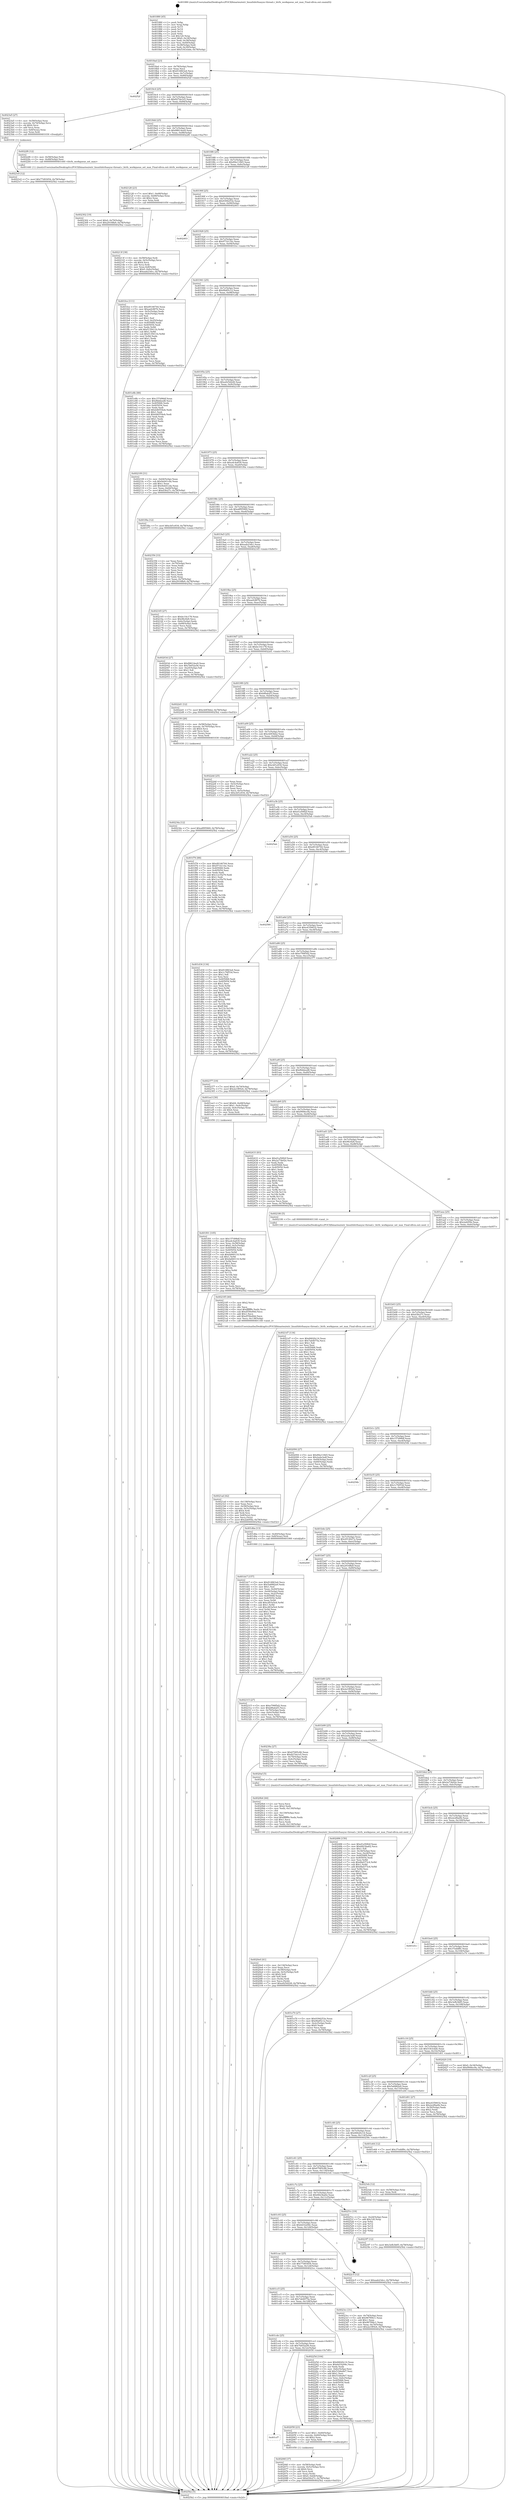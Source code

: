 digraph "0x401880" {
  label = "0x401880 (/mnt/c/Users/mathe/Desktop/tcc/POCII/binaries/extr_linuxfsbtrfsasync-thread.c_btrfs_workqueue_set_max_Final-ollvm.out::main(0))"
  labelloc = "t"
  node[shape=record]

  Entry [label="",width=0.3,height=0.3,shape=circle,fillcolor=black,style=filled]
  "0x4018ad" [label="{
     0x4018ad [23]\l
     | [instrs]\l
     &nbsp;&nbsp;0x4018ad \<+3\>: mov -0x78(%rbp),%eax\l
     &nbsp;&nbsp;0x4018b0 \<+2\>: mov %eax,%ecx\l
     &nbsp;&nbsp;0x4018b2 \<+6\>: sub $0x814863a4,%ecx\l
     &nbsp;&nbsp;0x4018b8 \<+3\>: mov %eax,-0x7c(%rbp)\l
     &nbsp;&nbsp;0x4018bb \<+3\>: mov %ecx,-0x80(%rbp)\l
     &nbsp;&nbsp;0x4018be \<+6\>: je 000000000040252f \<main+0xcaf\>\l
  }"]
  "0x40252f" [label="{
     0x40252f\l
  }", style=dashed]
  "0x4018c4" [label="{
     0x4018c4 [25]\l
     | [instrs]\l
     &nbsp;&nbsp;0x4018c4 \<+5\>: jmp 00000000004018c9 \<main+0x49\>\l
     &nbsp;&nbsp;0x4018c9 \<+3\>: mov -0x7c(%rbp),%eax\l
     &nbsp;&nbsp;0x4018cc \<+5\>: sub $0x827da1e5,%eax\l
     &nbsp;&nbsp;0x4018d1 \<+6\>: mov %eax,-0x84(%rbp)\l
     &nbsp;&nbsp;0x4018d7 \<+6\>: je 00000000004023a5 \<main+0xb25\>\l
  }"]
  Exit [label="",width=0.3,height=0.3,shape=circle,fillcolor=black,style=filled,peripheries=2]
  "0x4023a5" [label="{
     0x4023a5 [27]\l
     | [instrs]\l
     &nbsp;&nbsp;0x4023a5 \<+4\>: mov -0x58(%rbp),%rax\l
     &nbsp;&nbsp;0x4023a9 \<+4\>: movslq -0x74(%rbp),%rcx\l
     &nbsp;&nbsp;0x4023ad \<+4\>: shl $0x4,%rcx\l
     &nbsp;&nbsp;0x4023b1 \<+3\>: add %rcx,%rax\l
     &nbsp;&nbsp;0x4023b4 \<+4\>: mov 0x8(%rax),%rax\l
     &nbsp;&nbsp;0x4023b8 \<+3\>: mov %rax,%rdi\l
     &nbsp;&nbsp;0x4023bb \<+5\>: call 0000000000401030 \<free@plt\>\l
     | [calls]\l
     &nbsp;&nbsp;0x401030 \{1\} (unknown)\l
  }"]
  "0x4018dd" [label="{
     0x4018dd [25]\l
     | [instrs]\l
     &nbsp;&nbsp;0x4018dd \<+5\>: jmp 00000000004018e2 \<main+0x62\>\l
     &nbsp;&nbsp;0x4018e2 \<+3\>: mov -0x7c(%rbp),%eax\l
     &nbsp;&nbsp;0x4018e5 \<+5\>: sub $0x88614ee9,%eax\l
     &nbsp;&nbsp;0x4018ea \<+6\>: mov %eax,-0x88(%rbp)\l
     &nbsp;&nbsp;0x4018f0 \<+6\>: je 00000000004022f6 \<main+0xa76\>\l
  }"]
  "0x4023f7" [label="{
     0x4023f7 [12]\l
     | [instrs]\l
     &nbsp;&nbsp;0x4023f7 \<+7\>: movl $0x3efb3b85,-0x78(%rbp)\l
     &nbsp;&nbsp;0x4023fe \<+5\>: jmp 00000000004025b2 \<main+0xd32\>\l
  }"]
  "0x4022f6" [label="{
     0x4022f6 [12]\l
     | [instrs]\l
     &nbsp;&nbsp;0x4022f6 \<+4\>: mov -0x58(%rbp),%rdi\l
     &nbsp;&nbsp;0x4022fa \<+3\>: mov -0x48(%rbp),%esi\l
     &nbsp;&nbsp;0x4022fd \<+5\>: call 0000000000401440 \<btrfs_workqueue_set_max\>\l
     | [calls]\l
     &nbsp;&nbsp;0x401440 \{1\} (/mnt/c/Users/mathe/Desktop/tcc/POCII/binaries/extr_linuxfsbtrfsasync-thread.c_btrfs_workqueue_set_max_Final-ollvm.out::btrfs_workqueue_set_max)\l
  }"]
  "0x4018f6" [label="{
     0x4018f6 [25]\l
     | [instrs]\l
     &nbsp;&nbsp;0x4018f6 \<+5\>: jmp 00000000004018fb \<main+0x7b\>\l
     &nbsp;&nbsp;0x4018fb \<+3\>: mov -0x7c(%rbp),%eax\l
     &nbsp;&nbsp;0x4018fe \<+5\>: sub $0x89a110b5,%eax\l
     &nbsp;&nbsp;0x401903 \<+6\>: mov %eax,-0x8c(%rbp)\l
     &nbsp;&nbsp;0x401909 \<+6\>: je 0000000000402128 \<main+0x8a8\>\l
  }"]
  "0x4023c0" [label="{
     0x4023c0 [12]\l
     | [instrs]\l
     &nbsp;&nbsp;0x4023c0 \<+7\>: movl $0x77d93054,-0x78(%rbp)\l
     &nbsp;&nbsp;0x4023c7 \<+5\>: jmp 00000000004025b2 \<main+0xd32\>\l
  }"]
  "0x402128" [label="{
     0x402128 [23]\l
     | [instrs]\l
     &nbsp;&nbsp;0x402128 \<+7\>: movl $0x1,-0x68(%rbp)\l
     &nbsp;&nbsp;0x40212f \<+4\>: movslq -0x68(%rbp),%rax\l
     &nbsp;&nbsp;0x402133 \<+4\>: shl $0x2,%rax\l
     &nbsp;&nbsp;0x402137 \<+3\>: mov %rax,%rdi\l
     &nbsp;&nbsp;0x40213a \<+5\>: call 0000000000401050 \<malloc@plt\>\l
     | [calls]\l
     &nbsp;&nbsp;0x401050 \{1\} (unknown)\l
  }"]
  "0x40190f" [label="{
     0x40190f [25]\l
     | [instrs]\l
     &nbsp;&nbsp;0x40190f \<+5\>: jmp 0000000000401914 \<main+0x94\>\l
     &nbsp;&nbsp;0x401914 \<+3\>: mov -0x7c(%rbp),%eax\l
     &nbsp;&nbsp;0x401917 \<+5\>: sub $0x9394253e,%eax\l
     &nbsp;&nbsp;0x40191c \<+6\>: mov %eax,-0x90(%rbp)\l
     &nbsp;&nbsp;0x401922 \<+6\>: je 0000000000402403 \<main+0xb83\>\l
  }"]
  "0x40234a" [label="{
     0x40234a [12]\l
     | [instrs]\l
     &nbsp;&nbsp;0x40234a \<+7\>: movl $0xa8f95969,-0x78(%rbp)\l
     &nbsp;&nbsp;0x402351 \<+5\>: jmp 00000000004025b2 \<main+0xd32\>\l
  }"]
  "0x402403" [label="{
     0x402403\l
  }", style=dashed]
  "0x401928" [label="{
     0x401928 [25]\l
     | [instrs]\l
     &nbsp;&nbsp;0x401928 \<+5\>: jmp 000000000040192d \<main+0xad\>\l
     &nbsp;&nbsp;0x40192d \<+3\>: mov -0x7c(%rbp),%eax\l
     &nbsp;&nbsp;0x401930 \<+5\>: sub $0x971b11bc,%eax\l
     &nbsp;&nbsp;0x401935 \<+6\>: mov %eax,-0x94(%rbp)\l
     &nbsp;&nbsp;0x40193b \<+6\>: je 0000000000401fce \<main+0x74e\>\l
  }"]
  "0x402302" [label="{
     0x402302 [19]\l
     | [instrs]\l
     &nbsp;&nbsp;0x402302 \<+7\>: movl $0x0,-0x70(%rbp)\l
     &nbsp;&nbsp;0x402309 \<+7\>: movl $0x2916ffa9,-0x78(%rbp)\l
     &nbsp;&nbsp;0x402310 \<+5\>: jmp 00000000004025b2 \<main+0xd32\>\l
  }"]
  "0x401fce" [label="{
     0x401fce [111]\l
     | [instrs]\l
     &nbsp;&nbsp;0x401fce \<+5\>: mov $0xd9146744,%eax\l
     &nbsp;&nbsp;0x401fd3 \<+5\>: mov $0xaefc8876,%ecx\l
     &nbsp;&nbsp;0x401fd8 \<+3\>: mov -0x5c(%rbp),%edx\l
     &nbsp;&nbsp;0x401fdb \<+3\>: cmp -0x4c(%rbp),%edx\l
     &nbsp;&nbsp;0x401fde \<+4\>: setl %sil\l
     &nbsp;&nbsp;0x401fe2 \<+4\>: and $0x1,%sil\l
     &nbsp;&nbsp;0x401fe6 \<+4\>: mov %sil,-0x25(%rbp)\l
     &nbsp;&nbsp;0x401fea \<+7\>: mov 0x405068,%edx\l
     &nbsp;&nbsp;0x401ff1 \<+7\>: mov 0x405054,%edi\l
     &nbsp;&nbsp;0x401ff8 \<+3\>: mov %edx,%r8d\l
     &nbsp;&nbsp;0x401ffb \<+7\>: add $0xf135611b,%r8d\l
     &nbsp;&nbsp;0x402002 \<+4\>: sub $0x1,%r8d\l
     &nbsp;&nbsp;0x402006 \<+7\>: sub $0xf135611b,%r8d\l
     &nbsp;&nbsp;0x40200d \<+4\>: imul %r8d,%edx\l
     &nbsp;&nbsp;0x402011 \<+3\>: and $0x1,%edx\l
     &nbsp;&nbsp;0x402014 \<+3\>: cmp $0x0,%edx\l
     &nbsp;&nbsp;0x402017 \<+4\>: sete %sil\l
     &nbsp;&nbsp;0x40201b \<+3\>: cmp $0xa,%edi\l
     &nbsp;&nbsp;0x40201e \<+4\>: setl %r9b\l
     &nbsp;&nbsp;0x402022 \<+3\>: mov %sil,%r10b\l
     &nbsp;&nbsp;0x402025 \<+3\>: and %r9b,%r10b\l
     &nbsp;&nbsp;0x402028 \<+3\>: xor %r9b,%sil\l
     &nbsp;&nbsp;0x40202b \<+3\>: or %sil,%r10b\l
     &nbsp;&nbsp;0x40202e \<+4\>: test $0x1,%r10b\l
     &nbsp;&nbsp;0x402032 \<+3\>: cmovne %ecx,%eax\l
     &nbsp;&nbsp;0x402035 \<+3\>: mov %eax,-0x78(%rbp)\l
     &nbsp;&nbsp;0x402038 \<+5\>: jmp 00000000004025b2 \<main+0xd32\>\l
  }"]
  "0x401941" [label="{
     0x401941 [25]\l
     | [instrs]\l
     &nbsp;&nbsp;0x401941 \<+5\>: jmp 0000000000401946 \<main+0xc6\>\l
     &nbsp;&nbsp;0x401946 \<+3\>: mov -0x7c(%rbp),%eax\l
     &nbsp;&nbsp;0x401949 \<+5\>: sub $0x9fa85c12,%eax\l
     &nbsp;&nbsp;0x40194e \<+6\>: mov %eax,-0x98(%rbp)\l
     &nbsp;&nbsp;0x401954 \<+6\>: je 0000000000401e8b \<main+0x60b\>\l
  }"]
  "0x4021ad" [label="{
     0x4021ad [42]\l
     | [instrs]\l
     &nbsp;&nbsp;0x4021ad \<+6\>: mov -0x138(%rbp),%ecx\l
     &nbsp;&nbsp;0x4021b3 \<+3\>: imul %eax,%ecx\l
     &nbsp;&nbsp;0x4021b6 \<+4\>: mov -0x58(%rbp),%rsi\l
     &nbsp;&nbsp;0x4021ba \<+4\>: movslq -0x5c(%rbp),%rdi\l
     &nbsp;&nbsp;0x4021be \<+4\>: shl $0x4,%rdi\l
     &nbsp;&nbsp;0x4021c2 \<+3\>: add %rdi,%rsi\l
     &nbsp;&nbsp;0x4021c5 \<+4\>: mov 0x8(%rsi),%rsi\l
     &nbsp;&nbsp;0x4021c9 \<+2\>: mov %ecx,(%rsi)\l
     &nbsp;&nbsp;0x4021cb \<+7\>: movl $0x2ab95fa,-0x78(%rbp)\l
     &nbsp;&nbsp;0x4021d2 \<+5\>: jmp 00000000004025b2 \<main+0xd32\>\l
  }"]
  "0x401e8b" [label="{
     0x401e8b [88]\l
     | [instrs]\l
     &nbsp;&nbsp;0x401e8b \<+5\>: mov $0x157d98df,%eax\l
     &nbsp;&nbsp;0x401e90 \<+5\>: mov $0xf8ddeed8,%ecx\l
     &nbsp;&nbsp;0x401e95 \<+7\>: mov 0x405068,%edx\l
     &nbsp;&nbsp;0x401e9c \<+7\>: mov 0x405054,%esi\l
     &nbsp;&nbsp;0x401ea3 \<+2\>: mov %edx,%edi\l
     &nbsp;&nbsp;0x401ea5 \<+6\>: add $0xb46554eb,%edi\l
     &nbsp;&nbsp;0x401eab \<+3\>: sub $0x1,%edi\l
     &nbsp;&nbsp;0x401eae \<+6\>: sub $0xb46554eb,%edi\l
     &nbsp;&nbsp;0x401eb4 \<+3\>: imul %edi,%edx\l
     &nbsp;&nbsp;0x401eb7 \<+3\>: and $0x1,%edx\l
     &nbsp;&nbsp;0x401eba \<+3\>: cmp $0x0,%edx\l
     &nbsp;&nbsp;0x401ebd \<+4\>: sete %r8b\l
     &nbsp;&nbsp;0x401ec1 \<+3\>: cmp $0xa,%esi\l
     &nbsp;&nbsp;0x401ec4 \<+4\>: setl %r9b\l
     &nbsp;&nbsp;0x401ec8 \<+3\>: mov %r8b,%r10b\l
     &nbsp;&nbsp;0x401ecb \<+3\>: and %r9b,%r10b\l
     &nbsp;&nbsp;0x401ece \<+3\>: xor %r9b,%r8b\l
     &nbsp;&nbsp;0x401ed1 \<+3\>: or %r8b,%r10b\l
     &nbsp;&nbsp;0x401ed4 \<+4\>: test $0x1,%r10b\l
     &nbsp;&nbsp;0x401ed8 \<+3\>: cmovne %ecx,%eax\l
     &nbsp;&nbsp;0x401edb \<+3\>: mov %eax,-0x78(%rbp)\l
     &nbsp;&nbsp;0x401ede \<+5\>: jmp 00000000004025b2 \<main+0xd32\>\l
  }"]
  "0x40195a" [label="{
     0x40195a [25]\l
     | [instrs]\l
     &nbsp;&nbsp;0x40195a \<+5\>: jmp 000000000040195f \<main+0xdf\>\l
     &nbsp;&nbsp;0x40195f \<+3\>: mov -0x7c(%rbp),%eax\l
     &nbsp;&nbsp;0x401962 \<+5\>: sub $0xa425d228,%eax\l
     &nbsp;&nbsp;0x401967 \<+6\>: mov %eax,-0x9c(%rbp)\l
     &nbsp;&nbsp;0x40196d \<+6\>: je 0000000000402109 \<main+0x889\>\l
  }"]
  "0x402185" [label="{
     0x402185 [40]\l
     | [instrs]\l
     &nbsp;&nbsp;0x402185 \<+5\>: mov $0x2,%ecx\l
     &nbsp;&nbsp;0x40218a \<+1\>: cltd\l
     &nbsp;&nbsp;0x40218b \<+2\>: idiv %ecx\l
     &nbsp;&nbsp;0x40218d \<+6\>: imul $0xfffffffe,%edx,%ecx\l
     &nbsp;&nbsp;0x402193 \<+6\>: sub $0xd556e84d,%ecx\l
     &nbsp;&nbsp;0x402199 \<+3\>: add $0x1,%ecx\l
     &nbsp;&nbsp;0x40219c \<+6\>: add $0xd556e84d,%ecx\l
     &nbsp;&nbsp;0x4021a2 \<+6\>: mov %ecx,-0x138(%rbp)\l
     &nbsp;&nbsp;0x4021a8 \<+5\>: call 0000000000401160 \<next_i\>\l
     | [calls]\l
     &nbsp;&nbsp;0x401160 \{1\} (/mnt/c/Users/mathe/Desktop/tcc/POCII/binaries/extr_linuxfsbtrfsasync-thread.c_btrfs_workqueue_set_max_Final-ollvm.out::next_i)\l
  }"]
  "0x402109" [label="{
     0x402109 [31]\l
     | [instrs]\l
     &nbsp;&nbsp;0x402109 \<+3\>: mov -0x64(%rbp),%eax\l
     &nbsp;&nbsp;0x40210c \<+5\>: sub $0x9eb41cda,%eax\l
     &nbsp;&nbsp;0x402111 \<+3\>: add $0x1,%eax\l
     &nbsp;&nbsp;0x402114 \<+5\>: add $0x9eb41cda,%eax\l
     &nbsp;&nbsp;0x402119 \<+3\>: mov %eax,-0x64(%rbp)\l
     &nbsp;&nbsp;0x40211c \<+7\>: movl $0xd3fe27c,-0x78(%rbp)\l
     &nbsp;&nbsp;0x402123 \<+5\>: jmp 00000000004025b2 \<main+0xd32\>\l
  }"]
  "0x401973" [label="{
     0x401973 [25]\l
     | [instrs]\l
     &nbsp;&nbsp;0x401973 \<+5\>: jmp 0000000000401978 \<main+0xf8\>\l
     &nbsp;&nbsp;0x401978 \<+3\>: mov -0x7c(%rbp),%eax\l
     &nbsp;&nbsp;0x40197b \<+5\>: sub $0xa4c4a839,%eax\l
     &nbsp;&nbsp;0x401980 \<+6\>: mov %eax,-0xa0(%rbp)\l
     &nbsp;&nbsp;0x401986 \<+6\>: je 0000000000401f6a \<main+0x6ea\>\l
  }"]
  "0x40213f" [label="{
     0x40213f [38]\l
     | [instrs]\l
     &nbsp;&nbsp;0x40213f \<+4\>: mov -0x58(%rbp),%rdi\l
     &nbsp;&nbsp;0x402143 \<+4\>: movslq -0x5c(%rbp),%rcx\l
     &nbsp;&nbsp;0x402147 \<+4\>: shl $0x4,%rcx\l
     &nbsp;&nbsp;0x40214b \<+3\>: add %rcx,%rdi\l
     &nbsp;&nbsp;0x40214e \<+4\>: mov %rax,0x8(%rdi)\l
     &nbsp;&nbsp;0x402152 \<+7\>: movl $0x0,-0x6c(%rbp)\l
     &nbsp;&nbsp;0x402159 \<+7\>: movl $0xaab23dcc,-0x78(%rbp)\l
     &nbsp;&nbsp;0x402160 \<+5\>: jmp 00000000004025b2 \<main+0xd32\>\l
  }"]
  "0x401f6a" [label="{
     0x401f6a [12]\l
     | [instrs]\l
     &nbsp;&nbsp;0x401f6a \<+7\>: movl $0xcbf1e934,-0x78(%rbp)\l
     &nbsp;&nbsp;0x401f71 \<+5\>: jmp 00000000004025b2 \<main+0xd32\>\l
  }"]
  "0x40198c" [label="{
     0x40198c [25]\l
     | [instrs]\l
     &nbsp;&nbsp;0x40198c \<+5\>: jmp 0000000000401991 \<main+0x111\>\l
     &nbsp;&nbsp;0x401991 \<+3\>: mov -0x7c(%rbp),%eax\l
     &nbsp;&nbsp;0x401994 \<+5\>: sub $0xa8f95969,%eax\l
     &nbsp;&nbsp;0x401999 \<+6\>: mov %eax,-0xa4(%rbp)\l
     &nbsp;&nbsp;0x40199f \<+6\>: je 0000000000402356 \<main+0xad6\>\l
  }"]
  "0x4020e0" [label="{
     0x4020e0 [41]\l
     | [instrs]\l
     &nbsp;&nbsp;0x4020e0 \<+6\>: mov -0x134(%rbp),%ecx\l
     &nbsp;&nbsp;0x4020e6 \<+3\>: imul %eax,%ecx\l
     &nbsp;&nbsp;0x4020e9 \<+4\>: mov -0x58(%rbp),%rdi\l
     &nbsp;&nbsp;0x4020ed \<+4\>: movslq -0x5c(%rbp),%r8\l
     &nbsp;&nbsp;0x4020f1 \<+4\>: shl $0x4,%r8\l
     &nbsp;&nbsp;0x4020f5 \<+3\>: add %r8,%rdi\l
     &nbsp;&nbsp;0x4020f8 \<+3\>: mov (%rdi),%rdi\l
     &nbsp;&nbsp;0x4020fb \<+2\>: mov %ecx,(%rdi)\l
     &nbsp;&nbsp;0x4020fd \<+7\>: movl $0xa425d228,-0x78(%rbp)\l
     &nbsp;&nbsp;0x402104 \<+5\>: jmp 00000000004025b2 \<main+0xd32\>\l
  }"]
  "0x402356" [label="{
     0x402356 [33]\l
     | [instrs]\l
     &nbsp;&nbsp;0x402356 \<+2\>: xor %eax,%eax\l
     &nbsp;&nbsp;0x402358 \<+3\>: mov -0x70(%rbp),%ecx\l
     &nbsp;&nbsp;0x40235b \<+2\>: mov %eax,%edx\l
     &nbsp;&nbsp;0x40235d \<+2\>: sub %ecx,%edx\l
     &nbsp;&nbsp;0x40235f \<+2\>: mov %eax,%ecx\l
     &nbsp;&nbsp;0x402361 \<+3\>: sub $0x1,%ecx\l
     &nbsp;&nbsp;0x402364 \<+2\>: add %ecx,%edx\l
     &nbsp;&nbsp;0x402366 \<+2\>: sub %edx,%eax\l
     &nbsp;&nbsp;0x402368 \<+3\>: mov %eax,-0x70(%rbp)\l
     &nbsp;&nbsp;0x40236b \<+7\>: movl $0x2916ffa9,-0x78(%rbp)\l
     &nbsp;&nbsp;0x402372 \<+5\>: jmp 00000000004025b2 \<main+0xd32\>\l
  }"]
  "0x4019a5" [label="{
     0x4019a5 [25]\l
     | [instrs]\l
     &nbsp;&nbsp;0x4019a5 \<+5\>: jmp 00000000004019aa \<main+0x12a\>\l
     &nbsp;&nbsp;0x4019aa \<+3\>: mov -0x7c(%rbp),%eax\l
     &nbsp;&nbsp;0x4019ad \<+5\>: sub $0xaab23dcc,%eax\l
     &nbsp;&nbsp;0x4019b2 \<+6\>: mov %eax,-0xa8(%rbp)\l
     &nbsp;&nbsp;0x4019b8 \<+6\>: je 0000000000402165 \<main+0x8e5\>\l
  }"]
  "0x4020b4" [label="{
     0x4020b4 [44]\l
     | [instrs]\l
     &nbsp;&nbsp;0x4020b4 \<+2\>: xor %ecx,%ecx\l
     &nbsp;&nbsp;0x4020b6 \<+5\>: mov $0x2,%edx\l
     &nbsp;&nbsp;0x4020bb \<+6\>: mov %edx,-0x130(%rbp)\l
     &nbsp;&nbsp;0x4020c1 \<+1\>: cltd\l
     &nbsp;&nbsp;0x4020c2 \<+6\>: mov -0x130(%rbp),%esi\l
     &nbsp;&nbsp;0x4020c8 \<+2\>: idiv %esi\l
     &nbsp;&nbsp;0x4020ca \<+6\>: imul $0xfffffffe,%edx,%edx\l
     &nbsp;&nbsp;0x4020d0 \<+3\>: sub $0x1,%ecx\l
     &nbsp;&nbsp;0x4020d3 \<+2\>: sub %ecx,%edx\l
     &nbsp;&nbsp;0x4020d5 \<+6\>: mov %edx,-0x134(%rbp)\l
     &nbsp;&nbsp;0x4020db \<+5\>: call 0000000000401160 \<next_i\>\l
     | [calls]\l
     &nbsp;&nbsp;0x401160 \{1\} (/mnt/c/Users/mathe/Desktop/tcc/POCII/binaries/extr_linuxfsbtrfsasync-thread.c_btrfs_workqueue_set_max_Final-ollvm.out::next_i)\l
  }"]
  "0x402165" [label="{
     0x402165 [27]\l
     | [instrs]\l
     &nbsp;&nbsp;0x402165 \<+5\>: mov $0xbc10c178,%eax\l
     &nbsp;&nbsp;0x40216a \<+5\>: mov $0x96c828,%ecx\l
     &nbsp;&nbsp;0x40216f \<+3\>: mov -0x6c(%rbp),%edx\l
     &nbsp;&nbsp;0x402172 \<+3\>: cmp -0x68(%rbp),%edx\l
     &nbsp;&nbsp;0x402175 \<+3\>: cmovl %ecx,%eax\l
     &nbsp;&nbsp;0x402178 \<+3\>: mov %eax,-0x78(%rbp)\l
     &nbsp;&nbsp;0x40217b \<+5\>: jmp 00000000004025b2 \<main+0xd32\>\l
  }"]
  "0x4019be" [label="{
     0x4019be [25]\l
     | [instrs]\l
     &nbsp;&nbsp;0x4019be \<+5\>: jmp 00000000004019c3 \<main+0x143\>\l
     &nbsp;&nbsp;0x4019c3 \<+3\>: mov -0x7c(%rbp),%eax\l
     &nbsp;&nbsp;0x4019c6 \<+5\>: sub $0xaefc8876,%eax\l
     &nbsp;&nbsp;0x4019cb \<+6\>: mov %eax,-0xac(%rbp)\l
     &nbsp;&nbsp;0x4019d1 \<+6\>: je 000000000040203d \<main+0x7bd\>\l
  }"]
  "0x40206f" [label="{
     0x40206f [37]\l
     | [instrs]\l
     &nbsp;&nbsp;0x40206f \<+4\>: mov -0x58(%rbp),%rdi\l
     &nbsp;&nbsp;0x402073 \<+4\>: movslq -0x5c(%rbp),%rcx\l
     &nbsp;&nbsp;0x402077 \<+4\>: shl $0x4,%rcx\l
     &nbsp;&nbsp;0x40207b \<+3\>: add %rcx,%rdi\l
     &nbsp;&nbsp;0x40207e \<+3\>: mov %rax,(%rdi)\l
     &nbsp;&nbsp;0x402081 \<+7\>: movl $0x0,-0x64(%rbp)\l
     &nbsp;&nbsp;0x402088 \<+7\>: movl $0xd3fe27c,-0x78(%rbp)\l
     &nbsp;&nbsp;0x40208f \<+5\>: jmp 00000000004025b2 \<main+0xd32\>\l
  }"]
  "0x40203d" [label="{
     0x40203d [27]\l
     | [instrs]\l
     &nbsp;&nbsp;0x40203d \<+5\>: mov $0x88614ee9,%eax\l
     &nbsp;&nbsp;0x402042 \<+5\>: mov $0x7b652a56,%ecx\l
     &nbsp;&nbsp;0x402047 \<+3\>: mov -0x25(%rbp),%dl\l
     &nbsp;&nbsp;0x40204a \<+3\>: test $0x1,%dl\l
     &nbsp;&nbsp;0x40204d \<+3\>: cmovne %ecx,%eax\l
     &nbsp;&nbsp;0x402050 \<+3\>: mov %eax,-0x78(%rbp)\l
     &nbsp;&nbsp;0x402053 \<+5\>: jmp 00000000004025b2 \<main+0xd32\>\l
  }"]
  "0x4019d7" [label="{
     0x4019d7 [25]\l
     | [instrs]\l
     &nbsp;&nbsp;0x4019d7 \<+5\>: jmp 00000000004019dc \<main+0x15c\>\l
     &nbsp;&nbsp;0x4019dc \<+3\>: mov -0x7c(%rbp),%eax\l
     &nbsp;&nbsp;0x4019df \<+5\>: sub $0xbc10c178,%eax\l
     &nbsp;&nbsp;0x4019e4 \<+6\>: mov %eax,-0xb0(%rbp)\l
     &nbsp;&nbsp;0x4019ea \<+6\>: je 00000000004022d1 \<main+0xa51\>\l
  }"]
  "0x401cf7" [label="{
     0x401cf7\l
  }", style=dashed]
  "0x4022d1" [label="{
     0x4022d1 [12]\l
     | [instrs]\l
     &nbsp;&nbsp;0x4022d1 \<+7\>: movl $0xcb0f3bb2,-0x78(%rbp)\l
     &nbsp;&nbsp;0x4022d8 \<+5\>: jmp 00000000004025b2 \<main+0xd32\>\l
  }"]
  "0x4019f0" [label="{
     0x4019f0 [25]\l
     | [instrs]\l
     &nbsp;&nbsp;0x4019f0 \<+5\>: jmp 00000000004019f5 \<main+0x175\>\l
     &nbsp;&nbsp;0x4019f5 \<+3\>: mov -0x7c(%rbp),%eax\l
     &nbsp;&nbsp;0x4019f8 \<+5\>: sub $0xbf6ab2f3,%eax\l
     &nbsp;&nbsp;0x4019fd \<+6\>: mov %eax,-0xb4(%rbp)\l
     &nbsp;&nbsp;0x401a03 \<+6\>: je 0000000000402330 \<main+0xab0\>\l
  }"]
  "0x402058" [label="{
     0x402058 [23]\l
     | [instrs]\l
     &nbsp;&nbsp;0x402058 \<+7\>: movl $0x1,-0x60(%rbp)\l
     &nbsp;&nbsp;0x40205f \<+4\>: movslq -0x60(%rbp),%rax\l
     &nbsp;&nbsp;0x402063 \<+4\>: shl $0x2,%rax\l
     &nbsp;&nbsp;0x402067 \<+3\>: mov %rax,%rdi\l
     &nbsp;&nbsp;0x40206a \<+5\>: call 0000000000401050 \<malloc@plt\>\l
     | [calls]\l
     &nbsp;&nbsp;0x401050 \{1\} (unknown)\l
  }"]
  "0x402330" [label="{
     0x402330 [26]\l
     | [instrs]\l
     &nbsp;&nbsp;0x402330 \<+4\>: mov -0x58(%rbp),%rax\l
     &nbsp;&nbsp;0x402334 \<+4\>: movslq -0x70(%rbp),%rcx\l
     &nbsp;&nbsp;0x402338 \<+4\>: shl $0x4,%rcx\l
     &nbsp;&nbsp;0x40233c \<+3\>: add %rcx,%rax\l
     &nbsp;&nbsp;0x40233f \<+3\>: mov (%rax),%rax\l
     &nbsp;&nbsp;0x402342 \<+3\>: mov %rax,%rdi\l
     &nbsp;&nbsp;0x402345 \<+5\>: call 0000000000401030 \<free@plt\>\l
     | [calls]\l
     &nbsp;&nbsp;0x401030 \{1\} (unknown)\l
  }"]
  "0x401a09" [label="{
     0x401a09 [25]\l
     | [instrs]\l
     &nbsp;&nbsp;0x401a09 \<+5\>: jmp 0000000000401a0e \<main+0x18e\>\l
     &nbsp;&nbsp;0x401a0e \<+3\>: mov -0x7c(%rbp),%eax\l
     &nbsp;&nbsp;0x401a11 \<+5\>: sub $0xcb0f3bb2,%eax\l
     &nbsp;&nbsp;0x401a16 \<+6\>: mov %eax,-0xb8(%rbp)\l
     &nbsp;&nbsp;0x401a1c \<+6\>: je 00000000004022dd \<main+0xa5d\>\l
  }"]
  "0x401cde" [label="{
     0x401cde [25]\l
     | [instrs]\l
     &nbsp;&nbsp;0x401cde \<+5\>: jmp 0000000000401ce3 \<main+0x463\>\l
     &nbsp;&nbsp;0x401ce3 \<+3\>: mov -0x7c(%rbp),%eax\l
     &nbsp;&nbsp;0x401ce6 \<+5\>: sub $0x7b652a56,%eax\l
     &nbsp;&nbsp;0x401ceb \<+6\>: mov %eax,-0x12c(%rbp)\l
     &nbsp;&nbsp;0x401cf1 \<+6\>: je 0000000000402058 \<main+0x7d8\>\l
  }"]
  "0x4022dd" [label="{
     0x4022dd [25]\l
     | [instrs]\l
     &nbsp;&nbsp;0x4022dd \<+2\>: xor %eax,%eax\l
     &nbsp;&nbsp;0x4022df \<+3\>: mov -0x5c(%rbp),%ecx\l
     &nbsp;&nbsp;0x4022e2 \<+3\>: sub $0x1,%eax\l
     &nbsp;&nbsp;0x4022e5 \<+2\>: sub %eax,%ecx\l
     &nbsp;&nbsp;0x4022e7 \<+3\>: mov %ecx,-0x5c(%rbp)\l
     &nbsp;&nbsp;0x4022ea \<+7\>: movl $0xcbf1e934,-0x78(%rbp)\l
     &nbsp;&nbsp;0x4022f1 \<+5\>: jmp 00000000004025b2 \<main+0xd32\>\l
  }"]
  "0x401a22" [label="{
     0x401a22 [25]\l
     | [instrs]\l
     &nbsp;&nbsp;0x401a22 \<+5\>: jmp 0000000000401a27 \<main+0x1a7\>\l
     &nbsp;&nbsp;0x401a27 \<+3\>: mov -0x7c(%rbp),%eax\l
     &nbsp;&nbsp;0x401a2a \<+5\>: sub $0xcbf1e934,%eax\l
     &nbsp;&nbsp;0x401a2f \<+6\>: mov %eax,-0xbc(%rbp)\l
     &nbsp;&nbsp;0x401a35 \<+6\>: je 0000000000401f76 \<main+0x6f6\>\l
  }"]
  "0x40225d" [label="{
     0x40225d [104]\l
     | [instrs]\l
     &nbsp;&nbsp;0x40225d \<+5\>: mov $0x66620c14,%eax\l
     &nbsp;&nbsp;0x402262 \<+5\>: mov $0x6d1b294c,%ecx\l
     &nbsp;&nbsp;0x402267 \<+2\>: xor %edx,%edx\l
     &nbsp;&nbsp;0x402269 \<+3\>: mov -0x6c(%rbp),%esi\l
     &nbsp;&nbsp;0x40226c \<+6\>: add $0x51b6a9e7,%esi\l
     &nbsp;&nbsp;0x402272 \<+3\>: add $0x1,%esi\l
     &nbsp;&nbsp;0x402275 \<+6\>: sub $0x51b6a9e7,%esi\l
     &nbsp;&nbsp;0x40227b \<+3\>: mov %esi,-0x6c(%rbp)\l
     &nbsp;&nbsp;0x40227e \<+7\>: mov 0x405068,%esi\l
     &nbsp;&nbsp;0x402285 \<+7\>: mov 0x405054,%edi\l
     &nbsp;&nbsp;0x40228c \<+3\>: sub $0x1,%edx\l
     &nbsp;&nbsp;0x40228f \<+3\>: mov %esi,%r8d\l
     &nbsp;&nbsp;0x402292 \<+3\>: add %edx,%r8d\l
     &nbsp;&nbsp;0x402295 \<+4\>: imul %r8d,%esi\l
     &nbsp;&nbsp;0x402299 \<+3\>: and $0x1,%esi\l
     &nbsp;&nbsp;0x40229c \<+3\>: cmp $0x0,%esi\l
     &nbsp;&nbsp;0x40229f \<+4\>: sete %r9b\l
     &nbsp;&nbsp;0x4022a3 \<+3\>: cmp $0xa,%edi\l
     &nbsp;&nbsp;0x4022a6 \<+4\>: setl %r10b\l
     &nbsp;&nbsp;0x4022aa \<+3\>: mov %r9b,%r11b\l
     &nbsp;&nbsp;0x4022ad \<+3\>: and %r10b,%r11b\l
     &nbsp;&nbsp;0x4022b0 \<+3\>: xor %r10b,%r9b\l
     &nbsp;&nbsp;0x4022b3 \<+3\>: or %r9b,%r11b\l
     &nbsp;&nbsp;0x4022b6 \<+4\>: test $0x1,%r11b\l
     &nbsp;&nbsp;0x4022ba \<+3\>: cmovne %ecx,%eax\l
     &nbsp;&nbsp;0x4022bd \<+3\>: mov %eax,-0x78(%rbp)\l
     &nbsp;&nbsp;0x4022c0 \<+5\>: jmp 00000000004025b2 \<main+0xd32\>\l
  }"]
  "0x401f76" [label="{
     0x401f76 [88]\l
     | [instrs]\l
     &nbsp;&nbsp;0x401f76 \<+5\>: mov $0xd9146744,%eax\l
     &nbsp;&nbsp;0x401f7b \<+5\>: mov $0x971b11bc,%ecx\l
     &nbsp;&nbsp;0x401f80 \<+7\>: mov 0x405068,%edx\l
     &nbsp;&nbsp;0x401f87 \<+7\>: mov 0x405054,%esi\l
     &nbsp;&nbsp;0x401f8e \<+2\>: mov %edx,%edi\l
     &nbsp;&nbsp;0x401f90 \<+6\>: add $0x1ce35a79,%edi\l
     &nbsp;&nbsp;0x401f96 \<+3\>: sub $0x1,%edi\l
     &nbsp;&nbsp;0x401f99 \<+6\>: sub $0x1ce35a79,%edi\l
     &nbsp;&nbsp;0x401f9f \<+3\>: imul %edi,%edx\l
     &nbsp;&nbsp;0x401fa2 \<+3\>: and $0x1,%edx\l
     &nbsp;&nbsp;0x401fa5 \<+3\>: cmp $0x0,%edx\l
     &nbsp;&nbsp;0x401fa8 \<+4\>: sete %r8b\l
     &nbsp;&nbsp;0x401fac \<+3\>: cmp $0xa,%esi\l
     &nbsp;&nbsp;0x401faf \<+4\>: setl %r9b\l
     &nbsp;&nbsp;0x401fb3 \<+3\>: mov %r8b,%r10b\l
     &nbsp;&nbsp;0x401fb6 \<+3\>: and %r9b,%r10b\l
     &nbsp;&nbsp;0x401fb9 \<+3\>: xor %r9b,%r8b\l
     &nbsp;&nbsp;0x401fbc \<+3\>: or %r8b,%r10b\l
     &nbsp;&nbsp;0x401fbf \<+4\>: test $0x1,%r10b\l
     &nbsp;&nbsp;0x401fc3 \<+3\>: cmovne %ecx,%eax\l
     &nbsp;&nbsp;0x401fc6 \<+3\>: mov %eax,-0x78(%rbp)\l
     &nbsp;&nbsp;0x401fc9 \<+5\>: jmp 00000000004025b2 \<main+0xd32\>\l
  }"]
  "0x401a3b" [label="{
     0x401a3b [25]\l
     | [instrs]\l
     &nbsp;&nbsp;0x401a3b \<+5\>: jmp 0000000000401a40 \<main+0x1c0\>\l
     &nbsp;&nbsp;0x401a40 \<+3\>: mov -0x7c(%rbp),%eax\l
     &nbsp;&nbsp;0x401a43 \<+5\>: sub $0xd1a5082f,%eax\l
     &nbsp;&nbsp;0x401a48 \<+6\>: mov %eax,-0xc0(%rbp)\l
     &nbsp;&nbsp;0x401a4e \<+6\>: je 00000000004025ab \<main+0xd2b\>\l
  }"]
  "0x401cc5" [label="{
     0x401cc5 [25]\l
     | [instrs]\l
     &nbsp;&nbsp;0x401cc5 \<+5\>: jmp 0000000000401cca \<main+0x44a\>\l
     &nbsp;&nbsp;0x401cca \<+3\>: mov -0x7c(%rbp),%eax\l
     &nbsp;&nbsp;0x401ccd \<+5\>: sub $0x7ab4075a,%eax\l
     &nbsp;&nbsp;0x401cd2 \<+6\>: mov %eax,-0x128(%rbp)\l
     &nbsp;&nbsp;0x401cd8 \<+6\>: je 000000000040225d \<main+0x9dd\>\l
  }"]
  "0x4025ab" [label="{
     0x4025ab\l
  }", style=dashed]
  "0x401a54" [label="{
     0x401a54 [25]\l
     | [instrs]\l
     &nbsp;&nbsp;0x401a54 \<+5\>: jmp 0000000000401a59 \<main+0x1d9\>\l
     &nbsp;&nbsp;0x401a59 \<+3\>: mov -0x7c(%rbp),%eax\l
     &nbsp;&nbsp;0x401a5c \<+5\>: sub $0xd9146744,%eax\l
     &nbsp;&nbsp;0x401a61 \<+6\>: mov %eax,-0xc4(%rbp)\l
     &nbsp;&nbsp;0x401a67 \<+6\>: je 0000000000402580 \<main+0xd00\>\l
  }"]
  "0x4023cc" [label="{
     0x4023cc [31]\l
     | [instrs]\l
     &nbsp;&nbsp;0x4023cc \<+3\>: mov -0x74(%rbp),%eax\l
     &nbsp;&nbsp;0x4023cf \<+5\>: add $0x967f06c1,%eax\l
     &nbsp;&nbsp;0x4023d4 \<+3\>: add $0x1,%eax\l
     &nbsp;&nbsp;0x4023d7 \<+5\>: sub $0x967f06c1,%eax\l
     &nbsp;&nbsp;0x4023dc \<+3\>: mov %eax,-0x74(%rbp)\l
     &nbsp;&nbsp;0x4023df \<+7\>: movl $0x2a1f85e4,-0x78(%rbp)\l
     &nbsp;&nbsp;0x4023e6 \<+5\>: jmp 00000000004025b2 \<main+0xd32\>\l
  }"]
  "0x402580" [label="{
     0x402580\l
  }", style=dashed]
  "0x401a6d" [label="{
     0x401a6d [25]\l
     | [instrs]\l
     &nbsp;&nbsp;0x401a6d \<+5\>: jmp 0000000000401a72 \<main+0x1f2\>\l
     &nbsp;&nbsp;0x401a72 \<+3\>: mov -0x7c(%rbp),%eax\l
     &nbsp;&nbsp;0x401a75 \<+5\>: sub $0xe4356632,%eax\l
     &nbsp;&nbsp;0x401a7a \<+6\>: mov %eax,-0xc8(%rbp)\l
     &nbsp;&nbsp;0x401a80 \<+6\>: je 0000000000401d34 \<main+0x4b4\>\l
  }"]
  "0x401cac" [label="{
     0x401cac [25]\l
     | [instrs]\l
     &nbsp;&nbsp;0x401cac \<+5\>: jmp 0000000000401cb1 \<main+0x431\>\l
     &nbsp;&nbsp;0x401cb1 \<+3\>: mov -0x7c(%rbp),%eax\l
     &nbsp;&nbsp;0x401cb4 \<+5\>: sub $0x77d93054,%eax\l
     &nbsp;&nbsp;0x401cb9 \<+6\>: mov %eax,-0x124(%rbp)\l
     &nbsp;&nbsp;0x401cbf \<+6\>: je 00000000004023cc \<main+0xb4c\>\l
  }"]
  "0x401d34" [label="{
     0x401d34 [134]\l
     | [instrs]\l
     &nbsp;&nbsp;0x401d34 \<+5\>: mov $0x814863a4,%eax\l
     &nbsp;&nbsp;0x401d39 \<+5\>: mov $0x1c76f53d,%ecx\l
     &nbsp;&nbsp;0x401d3e \<+2\>: mov $0x1,%dl\l
     &nbsp;&nbsp;0x401d40 \<+2\>: xor %esi,%esi\l
     &nbsp;&nbsp;0x401d42 \<+7\>: mov 0x405068,%edi\l
     &nbsp;&nbsp;0x401d49 \<+8\>: mov 0x405054,%r8d\l
     &nbsp;&nbsp;0x401d51 \<+3\>: sub $0x1,%esi\l
     &nbsp;&nbsp;0x401d54 \<+3\>: mov %edi,%r9d\l
     &nbsp;&nbsp;0x401d57 \<+3\>: add %esi,%r9d\l
     &nbsp;&nbsp;0x401d5a \<+4\>: imul %r9d,%edi\l
     &nbsp;&nbsp;0x401d5e \<+3\>: and $0x1,%edi\l
     &nbsp;&nbsp;0x401d61 \<+3\>: cmp $0x0,%edi\l
     &nbsp;&nbsp;0x401d64 \<+4\>: sete %r10b\l
     &nbsp;&nbsp;0x401d68 \<+4\>: cmp $0xa,%r8d\l
     &nbsp;&nbsp;0x401d6c \<+4\>: setl %r11b\l
     &nbsp;&nbsp;0x401d70 \<+3\>: mov %r10b,%bl\l
     &nbsp;&nbsp;0x401d73 \<+3\>: xor $0xff,%bl\l
     &nbsp;&nbsp;0x401d76 \<+3\>: mov %r11b,%r14b\l
     &nbsp;&nbsp;0x401d79 \<+4\>: xor $0xff,%r14b\l
     &nbsp;&nbsp;0x401d7d \<+3\>: xor $0x0,%dl\l
     &nbsp;&nbsp;0x401d80 \<+3\>: mov %bl,%r15b\l
     &nbsp;&nbsp;0x401d83 \<+4\>: and $0x0,%r15b\l
     &nbsp;&nbsp;0x401d87 \<+3\>: and %dl,%r10b\l
     &nbsp;&nbsp;0x401d8a \<+3\>: mov %r14b,%r12b\l
     &nbsp;&nbsp;0x401d8d \<+4\>: and $0x0,%r12b\l
     &nbsp;&nbsp;0x401d91 \<+3\>: and %dl,%r11b\l
     &nbsp;&nbsp;0x401d94 \<+3\>: or %r10b,%r15b\l
     &nbsp;&nbsp;0x401d97 \<+3\>: or %r11b,%r12b\l
     &nbsp;&nbsp;0x401d9a \<+3\>: xor %r12b,%r15b\l
     &nbsp;&nbsp;0x401d9d \<+3\>: or %r14b,%bl\l
     &nbsp;&nbsp;0x401da0 \<+3\>: xor $0xff,%bl\l
     &nbsp;&nbsp;0x401da3 \<+3\>: or $0x0,%dl\l
     &nbsp;&nbsp;0x401da6 \<+2\>: and %dl,%bl\l
     &nbsp;&nbsp;0x401da8 \<+3\>: or %bl,%r15b\l
     &nbsp;&nbsp;0x401dab \<+4\>: test $0x1,%r15b\l
     &nbsp;&nbsp;0x401daf \<+3\>: cmovne %ecx,%eax\l
     &nbsp;&nbsp;0x401db2 \<+3\>: mov %eax,-0x78(%rbp)\l
     &nbsp;&nbsp;0x401db5 \<+5\>: jmp 00000000004025b2 \<main+0xd32\>\l
  }"]
  "0x401a86" [label="{
     0x401a86 [25]\l
     | [instrs]\l
     &nbsp;&nbsp;0x401a86 \<+5\>: jmp 0000000000401a8b \<main+0x20b\>\l
     &nbsp;&nbsp;0x401a8b \<+3\>: mov -0x7c(%rbp),%eax\l
     &nbsp;&nbsp;0x401a8e \<+5\>: sub $0xe799f5d2,%eax\l
     &nbsp;&nbsp;0x401a93 \<+6\>: mov %eax,-0xcc(%rbp)\l
     &nbsp;&nbsp;0x401a99 \<+6\>: je 0000000000402377 \<main+0xaf7\>\l
  }"]
  "0x4022c5" [label="{
     0x4022c5 [12]\l
     | [instrs]\l
     &nbsp;&nbsp;0x4022c5 \<+7\>: movl $0xaab23dcc,-0x78(%rbp)\l
     &nbsp;&nbsp;0x4022cc \<+5\>: jmp 00000000004025b2 \<main+0xd32\>\l
  }"]
  "0x402377" [label="{
     0x402377 [19]\l
     | [instrs]\l
     &nbsp;&nbsp;0x402377 \<+7\>: movl $0x0,-0x74(%rbp)\l
     &nbsp;&nbsp;0x40237e \<+7\>: movl $0x2a1f85e4,-0x78(%rbp)\l
     &nbsp;&nbsp;0x402385 \<+5\>: jmp 00000000004025b2 \<main+0xd32\>\l
  }"]
  "0x401a9f" [label="{
     0x401a9f [25]\l
     | [instrs]\l
     &nbsp;&nbsp;0x401a9f \<+5\>: jmp 0000000000401aa4 \<main+0x224\>\l
     &nbsp;&nbsp;0x401aa4 \<+3\>: mov -0x7c(%rbp),%eax\l
     &nbsp;&nbsp;0x401aa7 \<+5\>: sub $0xf8ddeed8,%eax\l
     &nbsp;&nbsp;0x401aac \<+6\>: mov %eax,-0xd0(%rbp)\l
     &nbsp;&nbsp;0x401ab2 \<+6\>: je 0000000000401ee3 \<main+0x663\>\l
  }"]
  "0x401c93" [label="{
     0x401c93 [25]\l
     | [instrs]\l
     &nbsp;&nbsp;0x401c93 \<+5\>: jmp 0000000000401c98 \<main+0x418\>\l
     &nbsp;&nbsp;0x401c98 \<+3\>: mov -0x7c(%rbp),%eax\l
     &nbsp;&nbsp;0x401c9b \<+5\>: sub $0x6d1b294c,%eax\l
     &nbsp;&nbsp;0x401ca0 \<+6\>: mov %eax,-0x120(%rbp)\l
     &nbsp;&nbsp;0x401ca6 \<+6\>: je 00000000004022c5 \<main+0xa45\>\l
  }"]
  "0x401ee3" [label="{
     0x401ee3 [30]\l
     | [instrs]\l
     &nbsp;&nbsp;0x401ee3 \<+7\>: movl $0x64,-0x48(%rbp)\l
     &nbsp;&nbsp;0x401eea \<+7\>: movl $0x1,-0x4c(%rbp)\l
     &nbsp;&nbsp;0x401ef1 \<+4\>: movslq -0x4c(%rbp),%rax\l
     &nbsp;&nbsp;0x401ef5 \<+4\>: shl $0x4,%rax\l
     &nbsp;&nbsp;0x401ef9 \<+3\>: mov %rax,%rdi\l
     &nbsp;&nbsp;0x401efc \<+5\>: call 0000000000401050 \<malloc@plt\>\l
     | [calls]\l
     &nbsp;&nbsp;0x401050 \{1\} (unknown)\l
  }"]
  "0x401ab8" [label="{
     0x401ab8 [25]\l
     | [instrs]\l
     &nbsp;&nbsp;0x401ab8 \<+5\>: jmp 0000000000401abd \<main+0x23d\>\l
     &nbsp;&nbsp;0x401abd \<+3\>: mov -0x7c(%rbp),%eax\l
     &nbsp;&nbsp;0x401ac0 \<+5\>: sub $0xf908ec9a,%eax\l
     &nbsp;&nbsp;0x401ac5 \<+6\>: mov %eax,-0xd4(%rbp)\l
     &nbsp;&nbsp;0x401acb \<+6\>: je 0000000000402433 \<main+0xbb3\>\l
  }"]
  "0x40251c" [label="{
     0x40251c [19]\l
     | [instrs]\l
     &nbsp;&nbsp;0x40251c \<+3\>: mov -0x24(%rbp),%eax\l
     &nbsp;&nbsp;0x40251f \<+7\>: add $0x120,%rsp\l
     &nbsp;&nbsp;0x402526 \<+1\>: pop %rbx\l
     &nbsp;&nbsp;0x402527 \<+2\>: pop %r12\l
     &nbsp;&nbsp;0x402529 \<+2\>: pop %r14\l
     &nbsp;&nbsp;0x40252b \<+2\>: pop %r15\l
     &nbsp;&nbsp;0x40252d \<+1\>: pop %rbp\l
     &nbsp;&nbsp;0x40252e \<+1\>: ret\l
  }"]
  "0x402433" [label="{
     0x402433 [83]\l
     | [instrs]\l
     &nbsp;&nbsp;0x402433 \<+5\>: mov $0xd1a5082f,%eax\l
     &nbsp;&nbsp;0x402438 \<+5\>: mov $0x2a73b02e,%ecx\l
     &nbsp;&nbsp;0x40243d \<+2\>: xor %edx,%edx\l
     &nbsp;&nbsp;0x40243f \<+7\>: mov 0x405068,%esi\l
     &nbsp;&nbsp;0x402446 \<+7\>: mov 0x405054,%edi\l
     &nbsp;&nbsp;0x40244d \<+3\>: sub $0x1,%edx\l
     &nbsp;&nbsp;0x402450 \<+3\>: mov %esi,%r8d\l
     &nbsp;&nbsp;0x402453 \<+3\>: add %edx,%r8d\l
     &nbsp;&nbsp;0x402456 \<+4\>: imul %r8d,%esi\l
     &nbsp;&nbsp;0x40245a \<+3\>: and $0x1,%esi\l
     &nbsp;&nbsp;0x40245d \<+3\>: cmp $0x0,%esi\l
     &nbsp;&nbsp;0x402460 \<+4\>: sete %r9b\l
     &nbsp;&nbsp;0x402464 \<+3\>: cmp $0xa,%edi\l
     &nbsp;&nbsp;0x402467 \<+4\>: setl %r10b\l
     &nbsp;&nbsp;0x40246b \<+3\>: mov %r9b,%r11b\l
     &nbsp;&nbsp;0x40246e \<+3\>: and %r10b,%r11b\l
     &nbsp;&nbsp;0x402471 \<+3\>: xor %r10b,%r9b\l
     &nbsp;&nbsp;0x402474 \<+3\>: or %r9b,%r11b\l
     &nbsp;&nbsp;0x402477 \<+4\>: test $0x1,%r11b\l
     &nbsp;&nbsp;0x40247b \<+3\>: cmovne %ecx,%eax\l
     &nbsp;&nbsp;0x40247e \<+3\>: mov %eax,-0x78(%rbp)\l
     &nbsp;&nbsp;0x402481 \<+5\>: jmp 00000000004025b2 \<main+0xd32\>\l
  }"]
  "0x401ad1" [label="{
     0x401ad1 [25]\l
     | [instrs]\l
     &nbsp;&nbsp;0x401ad1 \<+5\>: jmp 0000000000401ad6 \<main+0x256\>\l
     &nbsp;&nbsp;0x401ad6 \<+3\>: mov -0x7c(%rbp),%eax\l
     &nbsp;&nbsp;0x401ad9 \<+5\>: sub $0x96c828,%eax\l
     &nbsp;&nbsp;0x401ade \<+6\>: mov %eax,-0xd8(%rbp)\l
     &nbsp;&nbsp;0x401ae4 \<+6\>: je 0000000000402180 \<main+0x900\>\l
  }"]
  "0x401c7a" [label="{
     0x401c7a [25]\l
     | [instrs]\l
     &nbsp;&nbsp;0x401c7a \<+5\>: jmp 0000000000401c7f \<main+0x3ff\>\l
     &nbsp;&nbsp;0x401c7f \<+3\>: mov -0x7c(%rbp),%eax\l
     &nbsp;&nbsp;0x401c82 \<+5\>: sub $0x6823ba62,%eax\l
     &nbsp;&nbsp;0x401c87 \<+6\>: mov %eax,-0x11c(%rbp)\l
     &nbsp;&nbsp;0x401c8d \<+6\>: je 000000000040251c \<main+0xc9c\>\l
  }"]
  "0x402180" [label="{
     0x402180 [5]\l
     | [instrs]\l
     &nbsp;&nbsp;0x402180 \<+5\>: call 0000000000401160 \<next_i\>\l
     | [calls]\l
     &nbsp;&nbsp;0x401160 \{1\} (/mnt/c/Users/mathe/Desktop/tcc/POCII/binaries/extr_linuxfsbtrfsasync-thread.c_btrfs_workqueue_set_max_Final-ollvm.out::next_i)\l
  }"]
  "0x401aea" [label="{
     0x401aea [25]\l
     | [instrs]\l
     &nbsp;&nbsp;0x401aea \<+5\>: jmp 0000000000401aef \<main+0x26f\>\l
     &nbsp;&nbsp;0x401aef \<+3\>: mov -0x7c(%rbp),%eax\l
     &nbsp;&nbsp;0x401af2 \<+5\>: sub $0x2ab95fa,%eax\l
     &nbsp;&nbsp;0x401af7 \<+6\>: mov %eax,-0xdc(%rbp)\l
     &nbsp;&nbsp;0x401afd \<+6\>: je 00000000004021d7 \<main+0x957\>\l
  }"]
  "0x4023eb" [label="{
     0x4023eb [12]\l
     | [instrs]\l
     &nbsp;&nbsp;0x4023eb \<+4\>: mov -0x58(%rbp),%rax\l
     &nbsp;&nbsp;0x4023ef \<+3\>: mov %rax,%rdi\l
     &nbsp;&nbsp;0x4023f2 \<+5\>: call 0000000000401030 \<free@plt\>\l
     | [calls]\l
     &nbsp;&nbsp;0x401030 \{1\} (unknown)\l
  }"]
  "0x4021d7" [label="{
     0x4021d7 [134]\l
     | [instrs]\l
     &nbsp;&nbsp;0x4021d7 \<+5\>: mov $0x66620c14,%eax\l
     &nbsp;&nbsp;0x4021dc \<+5\>: mov $0x7ab4075a,%ecx\l
     &nbsp;&nbsp;0x4021e1 \<+2\>: mov $0x1,%dl\l
     &nbsp;&nbsp;0x4021e3 \<+2\>: xor %esi,%esi\l
     &nbsp;&nbsp;0x4021e5 \<+7\>: mov 0x405068,%edi\l
     &nbsp;&nbsp;0x4021ec \<+8\>: mov 0x405054,%r8d\l
     &nbsp;&nbsp;0x4021f4 \<+3\>: sub $0x1,%esi\l
     &nbsp;&nbsp;0x4021f7 \<+3\>: mov %edi,%r9d\l
     &nbsp;&nbsp;0x4021fa \<+3\>: add %esi,%r9d\l
     &nbsp;&nbsp;0x4021fd \<+4\>: imul %r9d,%edi\l
     &nbsp;&nbsp;0x402201 \<+3\>: and $0x1,%edi\l
     &nbsp;&nbsp;0x402204 \<+3\>: cmp $0x0,%edi\l
     &nbsp;&nbsp;0x402207 \<+4\>: sete %r10b\l
     &nbsp;&nbsp;0x40220b \<+4\>: cmp $0xa,%r8d\l
     &nbsp;&nbsp;0x40220f \<+4\>: setl %r11b\l
     &nbsp;&nbsp;0x402213 \<+3\>: mov %r10b,%bl\l
     &nbsp;&nbsp;0x402216 \<+3\>: xor $0xff,%bl\l
     &nbsp;&nbsp;0x402219 \<+3\>: mov %r11b,%r14b\l
     &nbsp;&nbsp;0x40221c \<+4\>: xor $0xff,%r14b\l
     &nbsp;&nbsp;0x402220 \<+3\>: xor $0x0,%dl\l
     &nbsp;&nbsp;0x402223 \<+3\>: mov %bl,%r15b\l
     &nbsp;&nbsp;0x402226 \<+4\>: and $0x0,%r15b\l
     &nbsp;&nbsp;0x40222a \<+3\>: and %dl,%r10b\l
     &nbsp;&nbsp;0x40222d \<+3\>: mov %r14b,%r12b\l
     &nbsp;&nbsp;0x402230 \<+4\>: and $0x0,%r12b\l
     &nbsp;&nbsp;0x402234 \<+3\>: and %dl,%r11b\l
     &nbsp;&nbsp;0x402237 \<+3\>: or %r10b,%r15b\l
     &nbsp;&nbsp;0x40223a \<+3\>: or %r11b,%r12b\l
     &nbsp;&nbsp;0x40223d \<+3\>: xor %r12b,%r15b\l
     &nbsp;&nbsp;0x402240 \<+3\>: or %r14b,%bl\l
     &nbsp;&nbsp;0x402243 \<+3\>: xor $0xff,%bl\l
     &nbsp;&nbsp;0x402246 \<+3\>: or $0x0,%dl\l
     &nbsp;&nbsp;0x402249 \<+2\>: and %dl,%bl\l
     &nbsp;&nbsp;0x40224b \<+3\>: or %bl,%r15b\l
     &nbsp;&nbsp;0x40224e \<+4\>: test $0x1,%r15b\l
     &nbsp;&nbsp;0x402252 \<+3\>: cmovne %ecx,%eax\l
     &nbsp;&nbsp;0x402255 \<+3\>: mov %eax,-0x78(%rbp)\l
     &nbsp;&nbsp;0x402258 \<+5\>: jmp 00000000004025b2 \<main+0xd32\>\l
  }"]
  "0x401b03" [label="{
     0x401b03 [25]\l
     | [instrs]\l
     &nbsp;&nbsp;0x401b03 \<+5\>: jmp 0000000000401b08 \<main+0x288\>\l
     &nbsp;&nbsp;0x401b08 \<+3\>: mov -0x7c(%rbp),%eax\l
     &nbsp;&nbsp;0x401b0b \<+5\>: sub $0xd3fe27c,%eax\l
     &nbsp;&nbsp;0x401b10 \<+6\>: mov %eax,-0xe0(%rbp)\l
     &nbsp;&nbsp;0x401b16 \<+6\>: je 0000000000402094 \<main+0x814\>\l
  }"]
  "0x401c61" [label="{
     0x401c61 [25]\l
     | [instrs]\l
     &nbsp;&nbsp;0x401c61 \<+5\>: jmp 0000000000401c66 \<main+0x3e6\>\l
     &nbsp;&nbsp;0x401c66 \<+3\>: mov -0x7c(%rbp),%eax\l
     &nbsp;&nbsp;0x401c69 \<+5\>: sub $0x67085c86,%eax\l
     &nbsp;&nbsp;0x401c6e \<+6\>: mov %eax,-0x118(%rbp)\l
     &nbsp;&nbsp;0x401c74 \<+6\>: je 00000000004023eb \<main+0xb6b\>\l
  }"]
  "0x402094" [label="{
     0x402094 [27]\l
     | [instrs]\l
     &nbsp;&nbsp;0x402094 \<+5\>: mov $0x89a110b5,%eax\l
     &nbsp;&nbsp;0x402099 \<+5\>: mov $0x2a4a3a4f,%ecx\l
     &nbsp;&nbsp;0x40209e \<+3\>: mov -0x64(%rbp),%edx\l
     &nbsp;&nbsp;0x4020a1 \<+3\>: cmp -0x60(%rbp),%edx\l
     &nbsp;&nbsp;0x4020a4 \<+3\>: cmovl %ecx,%eax\l
     &nbsp;&nbsp;0x4020a7 \<+3\>: mov %eax,-0x78(%rbp)\l
     &nbsp;&nbsp;0x4020aa \<+5\>: jmp 00000000004025b2 \<main+0xd32\>\l
  }"]
  "0x401b1c" [label="{
     0x401b1c [25]\l
     | [instrs]\l
     &nbsp;&nbsp;0x401b1c \<+5\>: jmp 0000000000401b21 \<main+0x2a1\>\l
     &nbsp;&nbsp;0x401b21 \<+3\>: mov -0x7c(%rbp),%eax\l
     &nbsp;&nbsp;0x401b24 \<+5\>: sub $0x157d98df,%eax\l
     &nbsp;&nbsp;0x401b29 \<+6\>: mov %eax,-0xe4(%rbp)\l
     &nbsp;&nbsp;0x401b2f \<+6\>: je 000000000040254b \<main+0xccb\>\l
  }"]
  "0x40258c" [label="{
     0x40258c\l
  }", style=dashed]
  "0x40254b" [label="{
     0x40254b\l
  }", style=dashed]
  "0x401b35" [label="{
     0x401b35 [25]\l
     | [instrs]\l
     &nbsp;&nbsp;0x401b35 \<+5\>: jmp 0000000000401b3a \<main+0x2ba\>\l
     &nbsp;&nbsp;0x401b3a \<+3\>: mov -0x7c(%rbp),%eax\l
     &nbsp;&nbsp;0x401b3d \<+5\>: sub $0x1c76f53d,%eax\l
     &nbsp;&nbsp;0x401b42 \<+6\>: mov %eax,-0xe8(%rbp)\l
     &nbsp;&nbsp;0x401b48 \<+6\>: je 0000000000401dba \<main+0x53a\>\l
  }"]
  "0x401f01" [label="{
     0x401f01 [105]\l
     | [instrs]\l
     &nbsp;&nbsp;0x401f01 \<+5\>: mov $0x157d98df,%ecx\l
     &nbsp;&nbsp;0x401f06 \<+5\>: mov $0xa4c4a839,%edx\l
     &nbsp;&nbsp;0x401f0b \<+4\>: mov %rax,-0x58(%rbp)\l
     &nbsp;&nbsp;0x401f0f \<+7\>: movl $0x0,-0x5c(%rbp)\l
     &nbsp;&nbsp;0x401f16 \<+7\>: mov 0x405068,%esi\l
     &nbsp;&nbsp;0x401f1d \<+8\>: mov 0x405054,%r8d\l
     &nbsp;&nbsp;0x401f25 \<+3\>: mov %esi,%r9d\l
     &nbsp;&nbsp;0x401f28 \<+7\>: sub $0xfa660110,%r9d\l
     &nbsp;&nbsp;0x401f2f \<+4\>: sub $0x1,%r9d\l
     &nbsp;&nbsp;0x401f33 \<+7\>: add $0xfa660110,%r9d\l
     &nbsp;&nbsp;0x401f3a \<+4\>: imul %r9d,%esi\l
     &nbsp;&nbsp;0x401f3e \<+3\>: and $0x1,%esi\l
     &nbsp;&nbsp;0x401f41 \<+3\>: cmp $0x0,%esi\l
     &nbsp;&nbsp;0x401f44 \<+4\>: sete %r10b\l
     &nbsp;&nbsp;0x401f48 \<+4\>: cmp $0xa,%r8d\l
     &nbsp;&nbsp;0x401f4c \<+4\>: setl %r11b\l
     &nbsp;&nbsp;0x401f50 \<+3\>: mov %r10b,%bl\l
     &nbsp;&nbsp;0x401f53 \<+3\>: and %r11b,%bl\l
     &nbsp;&nbsp;0x401f56 \<+3\>: xor %r11b,%r10b\l
     &nbsp;&nbsp;0x401f59 \<+3\>: or %r10b,%bl\l
     &nbsp;&nbsp;0x401f5c \<+3\>: test $0x1,%bl\l
     &nbsp;&nbsp;0x401f5f \<+3\>: cmovne %edx,%ecx\l
     &nbsp;&nbsp;0x401f62 \<+3\>: mov %ecx,-0x78(%rbp)\l
     &nbsp;&nbsp;0x401f65 \<+5\>: jmp 00000000004025b2 \<main+0xd32\>\l
  }"]
  "0x401dba" [label="{
     0x401dba [13]\l
     | [instrs]\l
     &nbsp;&nbsp;0x401dba \<+4\>: mov -0x40(%rbp),%rax\l
     &nbsp;&nbsp;0x401dbe \<+4\>: mov 0x8(%rax),%rdi\l
     &nbsp;&nbsp;0x401dc2 \<+5\>: call 0000000000401060 \<atoi@plt\>\l
     | [calls]\l
     &nbsp;&nbsp;0x401060 \{1\} (unknown)\l
  }"]
  "0x401b4e" [label="{
     0x401b4e [25]\l
     | [instrs]\l
     &nbsp;&nbsp;0x401b4e \<+5\>: jmp 0000000000401b53 \<main+0x2d3\>\l
     &nbsp;&nbsp;0x401b53 \<+3\>: mov -0x7c(%rbp),%eax\l
     &nbsp;&nbsp;0x401b56 \<+5\>: sub $0x2914627e,%eax\l
     &nbsp;&nbsp;0x401b5b \<+6\>: mov %eax,-0xec(%rbp)\l
     &nbsp;&nbsp;0x401b61 \<+6\>: je 000000000040240f \<main+0xb8f\>\l
  }"]
  "0x401c48" [label="{
     0x401c48 [25]\l
     | [instrs]\l
     &nbsp;&nbsp;0x401c48 \<+5\>: jmp 0000000000401c4d \<main+0x3cd\>\l
     &nbsp;&nbsp;0x401c4d \<+3\>: mov -0x7c(%rbp),%eax\l
     &nbsp;&nbsp;0x401c50 \<+5\>: sub $0x66620c14,%eax\l
     &nbsp;&nbsp;0x401c55 \<+6\>: mov %eax,-0x114(%rbp)\l
     &nbsp;&nbsp;0x401c5b \<+6\>: je 000000000040258c \<main+0xd0c\>\l
  }"]
  "0x40240f" [label="{
     0x40240f\l
  }", style=dashed]
  "0x401b67" [label="{
     0x401b67 [25]\l
     | [instrs]\l
     &nbsp;&nbsp;0x401b67 \<+5\>: jmp 0000000000401b6c \<main+0x2ec\>\l
     &nbsp;&nbsp;0x401b6c \<+3\>: mov -0x7c(%rbp),%eax\l
     &nbsp;&nbsp;0x401b6f \<+5\>: sub $0x2916ffa9,%eax\l
     &nbsp;&nbsp;0x401b74 \<+6\>: mov %eax,-0xf0(%rbp)\l
     &nbsp;&nbsp;0x401b7a \<+6\>: je 0000000000402315 \<main+0xa95\>\l
  }"]
  "0x401e64" [label="{
     0x401e64 [12]\l
     | [instrs]\l
     &nbsp;&nbsp;0x401e64 \<+7\>: movl $0x37eddf8c,-0x78(%rbp)\l
     &nbsp;&nbsp;0x401e6b \<+5\>: jmp 00000000004025b2 \<main+0xd32\>\l
  }"]
  "0x402315" [label="{
     0x402315 [27]\l
     | [instrs]\l
     &nbsp;&nbsp;0x402315 \<+5\>: mov $0xe799f5d2,%eax\l
     &nbsp;&nbsp;0x40231a \<+5\>: mov $0xbf6ab2f3,%ecx\l
     &nbsp;&nbsp;0x40231f \<+3\>: mov -0x70(%rbp),%edx\l
     &nbsp;&nbsp;0x402322 \<+3\>: cmp -0x4c(%rbp),%edx\l
     &nbsp;&nbsp;0x402325 \<+3\>: cmovl %ecx,%eax\l
     &nbsp;&nbsp;0x402328 \<+3\>: mov %eax,-0x78(%rbp)\l
     &nbsp;&nbsp;0x40232b \<+5\>: jmp 00000000004025b2 \<main+0xd32\>\l
  }"]
  "0x401b80" [label="{
     0x401b80 [25]\l
     | [instrs]\l
     &nbsp;&nbsp;0x401b80 \<+5\>: jmp 0000000000401b85 \<main+0x305\>\l
     &nbsp;&nbsp;0x401b85 \<+3\>: mov -0x7c(%rbp),%eax\l
     &nbsp;&nbsp;0x401b88 \<+5\>: sub $0x2a1f85e4,%eax\l
     &nbsp;&nbsp;0x401b8d \<+6\>: mov %eax,-0xf4(%rbp)\l
     &nbsp;&nbsp;0x401b93 \<+6\>: je 000000000040238a \<main+0xb0a\>\l
  }"]
  "0x401dc7" [label="{
     0x401dc7 [157]\l
     | [instrs]\l
     &nbsp;&nbsp;0x401dc7 \<+5\>: mov $0x814863a4,%ecx\l
     &nbsp;&nbsp;0x401dcc \<+5\>: mov $0x5a6882a9,%edx\l
     &nbsp;&nbsp;0x401dd1 \<+3\>: mov $0x1,%sil\l
     &nbsp;&nbsp;0x401dd4 \<+3\>: mov %eax,-0x44(%rbp)\l
     &nbsp;&nbsp;0x401dd7 \<+3\>: mov -0x44(%rbp),%eax\l
     &nbsp;&nbsp;0x401dda \<+3\>: mov %eax,-0x2c(%rbp)\l
     &nbsp;&nbsp;0x401ddd \<+7\>: mov 0x405068,%eax\l
     &nbsp;&nbsp;0x401de4 \<+8\>: mov 0x405054,%r8d\l
     &nbsp;&nbsp;0x401dec \<+3\>: mov %eax,%r9d\l
     &nbsp;&nbsp;0x401def \<+7\>: add $0xcd03a5e4,%r9d\l
     &nbsp;&nbsp;0x401df6 \<+4\>: sub $0x1,%r9d\l
     &nbsp;&nbsp;0x401dfa \<+7\>: sub $0xcd03a5e4,%r9d\l
     &nbsp;&nbsp;0x401e01 \<+4\>: imul %r9d,%eax\l
     &nbsp;&nbsp;0x401e05 \<+3\>: and $0x1,%eax\l
     &nbsp;&nbsp;0x401e08 \<+3\>: cmp $0x0,%eax\l
     &nbsp;&nbsp;0x401e0b \<+4\>: sete %r10b\l
     &nbsp;&nbsp;0x401e0f \<+4\>: cmp $0xa,%r8d\l
     &nbsp;&nbsp;0x401e13 \<+4\>: setl %r11b\l
     &nbsp;&nbsp;0x401e17 \<+3\>: mov %r10b,%bl\l
     &nbsp;&nbsp;0x401e1a \<+3\>: xor $0xff,%bl\l
     &nbsp;&nbsp;0x401e1d \<+3\>: mov %r11b,%r14b\l
     &nbsp;&nbsp;0x401e20 \<+4\>: xor $0xff,%r14b\l
     &nbsp;&nbsp;0x401e24 \<+4\>: xor $0x1,%sil\l
     &nbsp;&nbsp;0x401e28 \<+3\>: mov %bl,%r15b\l
     &nbsp;&nbsp;0x401e2b \<+4\>: and $0xff,%r15b\l
     &nbsp;&nbsp;0x401e2f \<+3\>: and %sil,%r10b\l
     &nbsp;&nbsp;0x401e32 \<+3\>: mov %r14b,%r12b\l
     &nbsp;&nbsp;0x401e35 \<+4\>: and $0xff,%r12b\l
     &nbsp;&nbsp;0x401e39 \<+3\>: and %sil,%r11b\l
     &nbsp;&nbsp;0x401e3c \<+3\>: or %r10b,%r15b\l
     &nbsp;&nbsp;0x401e3f \<+3\>: or %r11b,%r12b\l
     &nbsp;&nbsp;0x401e42 \<+3\>: xor %r12b,%r15b\l
     &nbsp;&nbsp;0x401e45 \<+3\>: or %r14b,%bl\l
     &nbsp;&nbsp;0x401e48 \<+3\>: xor $0xff,%bl\l
     &nbsp;&nbsp;0x401e4b \<+4\>: or $0x1,%sil\l
     &nbsp;&nbsp;0x401e4f \<+3\>: and %sil,%bl\l
     &nbsp;&nbsp;0x401e52 \<+3\>: or %bl,%r15b\l
     &nbsp;&nbsp;0x401e55 \<+4\>: test $0x1,%r15b\l
     &nbsp;&nbsp;0x401e59 \<+3\>: cmovne %edx,%ecx\l
     &nbsp;&nbsp;0x401e5c \<+3\>: mov %ecx,-0x78(%rbp)\l
     &nbsp;&nbsp;0x401e5f \<+5\>: jmp 00000000004025b2 \<main+0xd32\>\l
  }"]
  "0x40238a" [label="{
     0x40238a [27]\l
     | [instrs]\l
     &nbsp;&nbsp;0x40238a \<+5\>: mov $0x67085c86,%eax\l
     &nbsp;&nbsp;0x40238f \<+5\>: mov $0x827da1e5,%ecx\l
     &nbsp;&nbsp;0x402394 \<+3\>: mov -0x74(%rbp),%edx\l
     &nbsp;&nbsp;0x402397 \<+3\>: cmp -0x4c(%rbp),%edx\l
     &nbsp;&nbsp;0x40239a \<+3\>: cmovl %ecx,%eax\l
     &nbsp;&nbsp;0x40239d \<+3\>: mov %eax,-0x78(%rbp)\l
     &nbsp;&nbsp;0x4023a0 \<+5\>: jmp 00000000004025b2 \<main+0xd32\>\l
  }"]
  "0x401b99" [label="{
     0x401b99 [25]\l
     | [instrs]\l
     &nbsp;&nbsp;0x401b99 \<+5\>: jmp 0000000000401b9e \<main+0x31e\>\l
     &nbsp;&nbsp;0x401b9e \<+3\>: mov -0x7c(%rbp),%eax\l
     &nbsp;&nbsp;0x401ba1 \<+5\>: sub $0x2a4a3a4f,%eax\l
     &nbsp;&nbsp;0x401ba6 \<+6\>: mov %eax,-0xf8(%rbp)\l
     &nbsp;&nbsp;0x401bac \<+6\>: je 00000000004020af \<main+0x82f\>\l
  }"]
  "0x401880" [label="{
     0x401880 [45]\l
     | [instrs]\l
     &nbsp;&nbsp;0x401880 \<+1\>: push %rbp\l
     &nbsp;&nbsp;0x401881 \<+3\>: mov %rsp,%rbp\l
     &nbsp;&nbsp;0x401884 \<+2\>: push %r15\l
     &nbsp;&nbsp;0x401886 \<+2\>: push %r14\l
     &nbsp;&nbsp;0x401888 \<+2\>: push %r12\l
     &nbsp;&nbsp;0x40188a \<+1\>: push %rbx\l
     &nbsp;&nbsp;0x40188b \<+7\>: sub $0x120,%rsp\l
     &nbsp;&nbsp;0x401892 \<+7\>: movl $0x0,-0x34(%rbp)\l
     &nbsp;&nbsp;0x401899 \<+3\>: mov %edi,-0x38(%rbp)\l
     &nbsp;&nbsp;0x40189c \<+4\>: mov %rsi,-0x40(%rbp)\l
     &nbsp;&nbsp;0x4018a0 \<+3\>: mov -0x38(%rbp),%edi\l
     &nbsp;&nbsp;0x4018a3 \<+3\>: mov %edi,-0x30(%rbp)\l
     &nbsp;&nbsp;0x4018a6 \<+7\>: movl $0x5343cbde,-0x78(%rbp)\l
  }"]
  "0x4020af" [label="{
     0x4020af [5]\l
     | [instrs]\l
     &nbsp;&nbsp;0x4020af \<+5\>: call 0000000000401160 \<next_i\>\l
     | [calls]\l
     &nbsp;&nbsp;0x401160 \{1\} (/mnt/c/Users/mathe/Desktop/tcc/POCII/binaries/extr_linuxfsbtrfsasync-thread.c_btrfs_workqueue_set_max_Final-ollvm.out::next_i)\l
  }"]
  "0x401bb2" [label="{
     0x401bb2 [25]\l
     | [instrs]\l
     &nbsp;&nbsp;0x401bb2 \<+5\>: jmp 0000000000401bb7 \<main+0x337\>\l
     &nbsp;&nbsp;0x401bb7 \<+3\>: mov -0x7c(%rbp),%eax\l
     &nbsp;&nbsp;0x401bba \<+5\>: sub $0x2a73b02e,%eax\l
     &nbsp;&nbsp;0x401bbf \<+6\>: mov %eax,-0xfc(%rbp)\l
     &nbsp;&nbsp;0x401bc5 \<+6\>: je 0000000000402486 \<main+0xc06\>\l
  }"]
  "0x4025b2" [label="{
     0x4025b2 [5]\l
     | [instrs]\l
     &nbsp;&nbsp;0x4025b2 \<+5\>: jmp 00000000004018ad \<main+0x2d\>\l
  }"]
  "0x402486" [label="{
     0x402486 [150]\l
     | [instrs]\l
     &nbsp;&nbsp;0x402486 \<+5\>: mov $0xd1a5082f,%eax\l
     &nbsp;&nbsp;0x40248b \<+5\>: mov $0x6823ba62,%ecx\l
     &nbsp;&nbsp;0x402490 \<+2\>: mov $0x1,%dl\l
     &nbsp;&nbsp;0x402492 \<+3\>: mov -0x34(%rbp),%esi\l
     &nbsp;&nbsp;0x402495 \<+3\>: mov %esi,-0x24(%rbp)\l
     &nbsp;&nbsp;0x402498 \<+7\>: mov 0x405068,%esi\l
     &nbsp;&nbsp;0x40249f \<+7\>: mov 0x405054,%edi\l
     &nbsp;&nbsp;0x4024a6 \<+3\>: mov %esi,%r8d\l
     &nbsp;&nbsp;0x4024a9 \<+7\>: sub $0x6bd373c4,%r8d\l
     &nbsp;&nbsp;0x4024b0 \<+4\>: sub $0x1,%r8d\l
     &nbsp;&nbsp;0x4024b4 \<+7\>: add $0x6bd373c4,%r8d\l
     &nbsp;&nbsp;0x4024bb \<+4\>: imul %r8d,%esi\l
     &nbsp;&nbsp;0x4024bf \<+3\>: and $0x1,%esi\l
     &nbsp;&nbsp;0x4024c2 \<+3\>: cmp $0x0,%esi\l
     &nbsp;&nbsp;0x4024c5 \<+4\>: sete %r9b\l
     &nbsp;&nbsp;0x4024c9 \<+3\>: cmp $0xa,%edi\l
     &nbsp;&nbsp;0x4024cc \<+4\>: setl %r10b\l
     &nbsp;&nbsp;0x4024d0 \<+3\>: mov %r9b,%r11b\l
     &nbsp;&nbsp;0x4024d3 \<+4\>: xor $0xff,%r11b\l
     &nbsp;&nbsp;0x4024d7 \<+3\>: mov %r10b,%bl\l
     &nbsp;&nbsp;0x4024da \<+3\>: xor $0xff,%bl\l
     &nbsp;&nbsp;0x4024dd \<+3\>: xor $0x0,%dl\l
     &nbsp;&nbsp;0x4024e0 \<+3\>: mov %r11b,%r14b\l
     &nbsp;&nbsp;0x4024e3 \<+4\>: and $0x0,%r14b\l
     &nbsp;&nbsp;0x4024e7 \<+3\>: and %dl,%r9b\l
     &nbsp;&nbsp;0x4024ea \<+3\>: mov %bl,%r15b\l
     &nbsp;&nbsp;0x4024ed \<+4\>: and $0x0,%r15b\l
     &nbsp;&nbsp;0x4024f1 \<+3\>: and %dl,%r10b\l
     &nbsp;&nbsp;0x4024f4 \<+3\>: or %r9b,%r14b\l
     &nbsp;&nbsp;0x4024f7 \<+3\>: or %r10b,%r15b\l
     &nbsp;&nbsp;0x4024fa \<+3\>: xor %r15b,%r14b\l
     &nbsp;&nbsp;0x4024fd \<+3\>: or %bl,%r11b\l
     &nbsp;&nbsp;0x402500 \<+4\>: xor $0xff,%r11b\l
     &nbsp;&nbsp;0x402504 \<+3\>: or $0x0,%dl\l
     &nbsp;&nbsp;0x402507 \<+3\>: and %dl,%r11b\l
     &nbsp;&nbsp;0x40250a \<+3\>: or %r11b,%r14b\l
     &nbsp;&nbsp;0x40250d \<+4\>: test $0x1,%r14b\l
     &nbsp;&nbsp;0x402511 \<+3\>: cmovne %ecx,%eax\l
     &nbsp;&nbsp;0x402514 \<+3\>: mov %eax,-0x78(%rbp)\l
     &nbsp;&nbsp;0x402517 \<+5\>: jmp 00000000004025b2 \<main+0xd32\>\l
  }"]
  "0x401bcb" [label="{
     0x401bcb [25]\l
     | [instrs]\l
     &nbsp;&nbsp;0x401bcb \<+5\>: jmp 0000000000401bd0 \<main+0x350\>\l
     &nbsp;&nbsp;0x401bd0 \<+3\>: mov -0x7c(%rbp),%eax\l
     &nbsp;&nbsp;0x401bd3 \<+5\>: sub $0x2e2fba0b,%eax\l
     &nbsp;&nbsp;0x401bd8 \<+6\>: mov %eax,-0x100(%rbp)\l
     &nbsp;&nbsp;0x401bde \<+6\>: je 0000000000401d1c \<main+0x49c\>\l
  }"]
  "0x401c2f" [label="{
     0x401c2f [25]\l
     | [instrs]\l
     &nbsp;&nbsp;0x401c2f \<+5\>: jmp 0000000000401c34 \<main+0x3b4\>\l
     &nbsp;&nbsp;0x401c34 \<+3\>: mov -0x7c(%rbp),%eax\l
     &nbsp;&nbsp;0x401c37 \<+5\>: sub $0x5a6882a9,%eax\l
     &nbsp;&nbsp;0x401c3c \<+6\>: mov %eax,-0x110(%rbp)\l
     &nbsp;&nbsp;0x401c42 \<+6\>: je 0000000000401e64 \<main+0x5e4\>\l
  }"]
  "0x401d1c" [label="{
     0x401d1c\l
  }", style=dashed]
  "0x401be4" [label="{
     0x401be4 [25]\l
     | [instrs]\l
     &nbsp;&nbsp;0x401be4 \<+5\>: jmp 0000000000401be9 \<main+0x369\>\l
     &nbsp;&nbsp;0x401be9 \<+3\>: mov -0x7c(%rbp),%eax\l
     &nbsp;&nbsp;0x401bec \<+5\>: sub $0x37eddf8c,%eax\l
     &nbsp;&nbsp;0x401bf1 \<+6\>: mov %eax,-0x104(%rbp)\l
     &nbsp;&nbsp;0x401bf7 \<+6\>: je 0000000000401e70 \<main+0x5f0\>\l
  }"]
  "0x401d01" [label="{
     0x401d01 [27]\l
     | [instrs]\l
     &nbsp;&nbsp;0x401d01 \<+5\>: mov $0xe4356632,%eax\l
     &nbsp;&nbsp;0x401d06 \<+5\>: mov $0x2e2fba0b,%ecx\l
     &nbsp;&nbsp;0x401d0b \<+3\>: mov -0x30(%rbp),%edx\l
     &nbsp;&nbsp;0x401d0e \<+3\>: cmp $0x2,%edx\l
     &nbsp;&nbsp;0x401d11 \<+3\>: cmovne %ecx,%eax\l
     &nbsp;&nbsp;0x401d14 \<+3\>: mov %eax,-0x78(%rbp)\l
     &nbsp;&nbsp;0x401d17 \<+5\>: jmp 00000000004025b2 \<main+0xd32\>\l
  }"]
  "0x401e70" [label="{
     0x401e70 [27]\l
     | [instrs]\l
     &nbsp;&nbsp;0x401e70 \<+5\>: mov $0x9394253e,%eax\l
     &nbsp;&nbsp;0x401e75 \<+5\>: mov $0x9fa85c12,%ecx\l
     &nbsp;&nbsp;0x401e7a \<+3\>: mov -0x2c(%rbp),%edx\l
     &nbsp;&nbsp;0x401e7d \<+3\>: cmp $0x0,%edx\l
     &nbsp;&nbsp;0x401e80 \<+3\>: cmove %ecx,%eax\l
     &nbsp;&nbsp;0x401e83 \<+3\>: mov %eax,-0x78(%rbp)\l
     &nbsp;&nbsp;0x401e86 \<+5\>: jmp 00000000004025b2 \<main+0xd32\>\l
  }"]
  "0x401bfd" [label="{
     0x401bfd [25]\l
     | [instrs]\l
     &nbsp;&nbsp;0x401bfd \<+5\>: jmp 0000000000401c02 \<main+0x382\>\l
     &nbsp;&nbsp;0x401c02 \<+3\>: mov -0x7c(%rbp),%eax\l
     &nbsp;&nbsp;0x401c05 \<+5\>: sub $0x3efb3b85,%eax\l
     &nbsp;&nbsp;0x401c0a \<+6\>: mov %eax,-0x108(%rbp)\l
     &nbsp;&nbsp;0x401c10 \<+6\>: je 0000000000402420 \<main+0xba0\>\l
  }"]
  "0x401c16" [label="{
     0x401c16 [25]\l
     | [instrs]\l
     &nbsp;&nbsp;0x401c16 \<+5\>: jmp 0000000000401c1b \<main+0x39b\>\l
     &nbsp;&nbsp;0x401c1b \<+3\>: mov -0x7c(%rbp),%eax\l
     &nbsp;&nbsp;0x401c1e \<+5\>: sub $0x5343cbde,%eax\l
     &nbsp;&nbsp;0x401c23 \<+6\>: mov %eax,-0x10c(%rbp)\l
     &nbsp;&nbsp;0x401c29 \<+6\>: je 0000000000401d01 \<main+0x481\>\l
  }"]
  "0x402420" [label="{
     0x402420 [19]\l
     | [instrs]\l
     &nbsp;&nbsp;0x402420 \<+7\>: movl $0x0,-0x34(%rbp)\l
     &nbsp;&nbsp;0x402427 \<+7\>: movl $0xf908ec9a,-0x78(%rbp)\l
     &nbsp;&nbsp;0x40242e \<+5\>: jmp 00000000004025b2 \<main+0xd32\>\l
  }"]
  Entry -> "0x401880" [label=" 1"]
  "0x4018ad" -> "0x40252f" [label=" 0"]
  "0x4018ad" -> "0x4018c4" [label=" 43"]
  "0x40251c" -> Exit [label=" 1"]
  "0x4018c4" -> "0x4023a5" [label=" 1"]
  "0x4018c4" -> "0x4018dd" [label=" 42"]
  "0x402486" -> "0x4025b2" [label=" 1"]
  "0x4018dd" -> "0x4022f6" [label=" 1"]
  "0x4018dd" -> "0x4018f6" [label=" 41"]
  "0x402433" -> "0x4025b2" [label=" 1"]
  "0x4018f6" -> "0x402128" [label=" 1"]
  "0x4018f6" -> "0x40190f" [label=" 40"]
  "0x402420" -> "0x4025b2" [label=" 1"]
  "0x40190f" -> "0x402403" [label=" 0"]
  "0x40190f" -> "0x401928" [label=" 40"]
  "0x4023f7" -> "0x4025b2" [label=" 1"]
  "0x401928" -> "0x401fce" [label=" 2"]
  "0x401928" -> "0x401941" [label=" 38"]
  "0x4023eb" -> "0x4023f7" [label=" 1"]
  "0x401941" -> "0x401e8b" [label=" 1"]
  "0x401941" -> "0x40195a" [label=" 37"]
  "0x4023cc" -> "0x4025b2" [label=" 1"]
  "0x40195a" -> "0x402109" [label=" 1"]
  "0x40195a" -> "0x401973" [label=" 36"]
  "0x4023c0" -> "0x4025b2" [label=" 1"]
  "0x401973" -> "0x401f6a" [label=" 1"]
  "0x401973" -> "0x40198c" [label=" 35"]
  "0x4023a5" -> "0x4023c0" [label=" 1"]
  "0x40198c" -> "0x402356" [label=" 1"]
  "0x40198c" -> "0x4019a5" [label=" 34"]
  "0x40238a" -> "0x4025b2" [label=" 2"]
  "0x4019a5" -> "0x402165" [label=" 2"]
  "0x4019a5" -> "0x4019be" [label=" 32"]
  "0x402377" -> "0x4025b2" [label=" 1"]
  "0x4019be" -> "0x40203d" [label=" 2"]
  "0x4019be" -> "0x4019d7" [label=" 30"]
  "0x402356" -> "0x4025b2" [label=" 1"]
  "0x4019d7" -> "0x4022d1" [label=" 1"]
  "0x4019d7" -> "0x4019f0" [label=" 29"]
  "0x40234a" -> "0x4025b2" [label=" 1"]
  "0x4019f0" -> "0x402330" [label=" 1"]
  "0x4019f0" -> "0x401a09" [label=" 28"]
  "0x402330" -> "0x40234a" [label=" 1"]
  "0x401a09" -> "0x4022dd" [label=" 1"]
  "0x401a09" -> "0x401a22" [label=" 27"]
  "0x402302" -> "0x4025b2" [label=" 1"]
  "0x401a22" -> "0x401f76" [label=" 2"]
  "0x401a22" -> "0x401a3b" [label=" 25"]
  "0x4022f6" -> "0x402302" [label=" 1"]
  "0x401a3b" -> "0x4025ab" [label=" 0"]
  "0x401a3b" -> "0x401a54" [label=" 25"]
  "0x4022d1" -> "0x4025b2" [label=" 1"]
  "0x401a54" -> "0x402580" [label=" 0"]
  "0x401a54" -> "0x401a6d" [label=" 25"]
  "0x4022c5" -> "0x4025b2" [label=" 1"]
  "0x401a6d" -> "0x401d34" [label=" 1"]
  "0x401a6d" -> "0x401a86" [label=" 24"]
  "0x4021d7" -> "0x4025b2" [label=" 1"]
  "0x401a86" -> "0x402377" [label=" 1"]
  "0x401a86" -> "0x401a9f" [label=" 23"]
  "0x4021ad" -> "0x4025b2" [label=" 1"]
  "0x401a9f" -> "0x401ee3" [label=" 1"]
  "0x401a9f" -> "0x401ab8" [label=" 22"]
  "0x402180" -> "0x402185" [label=" 1"]
  "0x401ab8" -> "0x402433" [label=" 1"]
  "0x401ab8" -> "0x401ad1" [label=" 21"]
  "0x402165" -> "0x4025b2" [label=" 2"]
  "0x401ad1" -> "0x402180" [label=" 1"]
  "0x401ad1" -> "0x401aea" [label=" 20"]
  "0x402128" -> "0x40213f" [label=" 1"]
  "0x401aea" -> "0x4021d7" [label=" 1"]
  "0x401aea" -> "0x401b03" [label=" 19"]
  "0x402109" -> "0x4025b2" [label=" 1"]
  "0x401b03" -> "0x402094" [label=" 2"]
  "0x401b03" -> "0x401b1c" [label=" 17"]
  "0x4020b4" -> "0x4020e0" [label=" 1"]
  "0x401b1c" -> "0x40254b" [label=" 0"]
  "0x401b1c" -> "0x401b35" [label=" 17"]
  "0x4020af" -> "0x4020b4" [label=" 1"]
  "0x401b35" -> "0x401dba" [label=" 1"]
  "0x401b35" -> "0x401b4e" [label=" 16"]
  "0x40206f" -> "0x4025b2" [label=" 1"]
  "0x401b4e" -> "0x40240f" [label=" 0"]
  "0x401b4e" -> "0x401b67" [label=" 16"]
  "0x402058" -> "0x40206f" [label=" 1"]
  "0x401b67" -> "0x402315" [label=" 2"]
  "0x401b67" -> "0x401b80" [label=" 14"]
  "0x401cde" -> "0x401cf7" [label=" 0"]
  "0x401b80" -> "0x40238a" [label=" 2"]
  "0x401b80" -> "0x401b99" [label=" 12"]
  "0x402315" -> "0x4025b2" [label=" 2"]
  "0x401b99" -> "0x4020af" [label=" 1"]
  "0x401b99" -> "0x401bb2" [label=" 11"]
  "0x401cc5" -> "0x401cde" [label=" 1"]
  "0x401bb2" -> "0x402486" [label=" 1"]
  "0x401bb2" -> "0x401bcb" [label=" 10"]
  "0x401cc5" -> "0x40225d" [label=" 1"]
  "0x401bcb" -> "0x401d1c" [label=" 0"]
  "0x401bcb" -> "0x401be4" [label=" 10"]
  "0x4022dd" -> "0x4025b2" [label=" 1"]
  "0x401be4" -> "0x401e70" [label=" 1"]
  "0x401be4" -> "0x401bfd" [label=" 9"]
  "0x401cac" -> "0x401cc5" [label=" 2"]
  "0x401bfd" -> "0x402420" [label=" 1"]
  "0x401bfd" -> "0x401c16" [label=" 8"]
  "0x401cac" -> "0x4023cc" [label=" 1"]
  "0x401c16" -> "0x401d01" [label=" 1"]
  "0x401c16" -> "0x401c2f" [label=" 7"]
  "0x401d01" -> "0x4025b2" [label=" 1"]
  "0x401880" -> "0x4018ad" [label=" 1"]
  "0x4025b2" -> "0x4018ad" [label=" 42"]
  "0x401d34" -> "0x4025b2" [label=" 1"]
  "0x401dba" -> "0x401dc7" [label=" 1"]
  "0x401dc7" -> "0x4025b2" [label=" 1"]
  "0x401cde" -> "0x402058" [label=" 1"]
  "0x401c2f" -> "0x401e64" [label=" 1"]
  "0x401c2f" -> "0x401c48" [label=" 6"]
  "0x401e64" -> "0x4025b2" [label=" 1"]
  "0x401e70" -> "0x4025b2" [label=" 1"]
  "0x401e8b" -> "0x4025b2" [label=" 1"]
  "0x401ee3" -> "0x401f01" [label=" 1"]
  "0x401f01" -> "0x4025b2" [label=" 1"]
  "0x401f6a" -> "0x4025b2" [label=" 1"]
  "0x401f76" -> "0x4025b2" [label=" 2"]
  "0x401fce" -> "0x4025b2" [label=" 2"]
  "0x40203d" -> "0x4025b2" [label=" 2"]
  "0x402094" -> "0x4025b2" [label=" 2"]
  "0x401c48" -> "0x40258c" [label=" 0"]
  "0x401c48" -> "0x401c61" [label=" 6"]
  "0x4020e0" -> "0x4025b2" [label=" 1"]
  "0x401c61" -> "0x4023eb" [label=" 1"]
  "0x401c61" -> "0x401c7a" [label=" 5"]
  "0x40213f" -> "0x4025b2" [label=" 1"]
  "0x401c7a" -> "0x40251c" [label=" 1"]
  "0x401c7a" -> "0x401c93" [label=" 4"]
  "0x402185" -> "0x4021ad" [label=" 1"]
  "0x401c93" -> "0x4022c5" [label=" 1"]
  "0x401c93" -> "0x401cac" [label=" 3"]
  "0x40225d" -> "0x4025b2" [label=" 1"]
}
